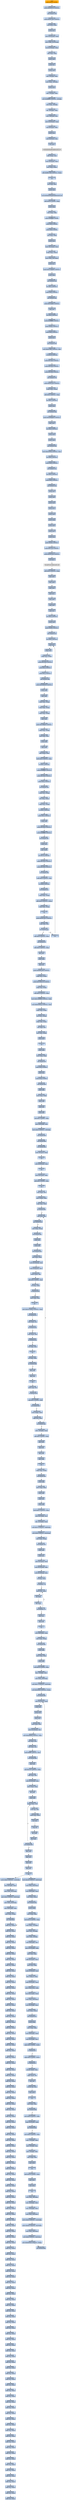 digraph G {
node[shape=rectangle,style=filled,fillcolor=lightsteelblue,color=lightsteelblue]
bgcolor="transparent"
a0x00401004pushl_0x28UINT8[label="start\npushl $0x28<UINT8>",color="lightgrey",fillcolor="orange"];
a0x00401006pushl_0x402070UINT32[label="0x00401006\npushl $0x402070<UINT32>"];
a0x0040100bcall_0x00401284[label="0x0040100b\ncall 0x00401284"];
a0x00401284pushl_0x4012d0UINT32[label="0x00401284\npushl $0x4012d0<UINT32>"];
a0x00401289movl_fs_0_eax[label="0x00401289\nmovl %fs:0, %eax"];
a0x0040128fpushl_eax[label="0x0040128f\npushl %eax"];
a0x00401290movl_0x10esp__eax[label="0x00401290\nmovl 0x10(%esp), %eax"];
a0x00401294movl_ebp_0x10esp_[label="0x00401294\nmovl %ebp, 0x10(%esp)"];
a0x00401298leal_0x10esp__ebp[label="0x00401298\nleal 0x10(%esp), %ebp"];
a0x0040129csubl_eax_esp[label="0x0040129c\nsubl %eax, %esp"];
a0x0040129epushl_ebx[label="0x0040129e\npushl %ebx"];
a0x0040129fpushl_esi[label="0x0040129f\npushl %esi"];
a0x004012a0pushl_edi[label="0x004012a0\npushl %edi"];
a0x004012a1movl__8ebp__eax[label="0x004012a1\nmovl -8(%ebp), %eax"];
a0x004012a4movl_esp__24ebp_[label="0x004012a4\nmovl %esp, -24(%ebp)"];
a0x004012a7pushl_eax[label="0x004012a7\npushl %eax"];
a0x004012a8movl__4ebp__eax[label="0x004012a8\nmovl -4(%ebp), %eax"];
a0x004012abmovl_0xffffffffUINT32__4ebp_[label="0x004012ab\nmovl $0xffffffff<UINT32>, -4(%ebp)"];
a0x004012b2movl_eax__8ebp_[label="0x004012b2\nmovl %eax, -8(%ebp)"];
a0x004012b5leal__16ebp__eax[label="0x004012b5\nleal -16(%ebp), %eax"];
a0x004012b8movl__56eax__esi[label="0x004012b8\nmovl -56(%eax), %esi"];
a0x004012bbmovl_0x20eax__eax[label="0x004012bb\nmovl 0x20(%eax), %eax"];
a0x004012beleal_0x4eax__eax[label="0x004012be\nleal 0x4(%eax), %eax"];
a0x004012c1pushl_eax[label="0x004012c1\npushl %eax"];
a0x004012c2movl_0x5esi__esi[label="0x004012c2\nmovl 0x5(%esi), %esi"];
a0x004012c5call_esi_[label="0x004012c5\ncall (%esi)"];
GetModuleHandleA_kernel32_dll[label="GetModuleHandleA@kernel32.dll",color="lightgrey",fillcolor="lightgrey"];
a0x004012c7addl_esp__eax[label="0x004012c7\naddl (%esp), %eax"];
a0x004012camovl_0x5eax__eax[label="0x004012ca\nmovl 0x5(%eax), %eax"];
a0x004012cdmovl_eax_eax_[label="0x004012cd\nmovl %eax, (%eax)"];
a0x004012cfaddl_0xfff413deUINT32_eax_[label="0x004012cf\naddl $0xfff413de<UINT32>, (%eax)"];
a0x004012d5ret[label="0x004012d5\nret"];
a0x00401010xorl_edi_edi[label="0x00401010\nxorl %edi, %edi"];
a0x00401012pushl_edi[label="0x00401012\npushl %edi"];
a0x00401013call_GetModuleHandleA_kernel32_dll[label="0x00401013\ncall GetModuleHandleA@kernel32.dll"];
a0x004013deaddl_0x50UINT8_esp[label="0x004013de\naddl $0x50<UINT8>, %esp"];
a0x004013e1pushl_ebp[label="0x004013e1\npushl %ebp"];
a0x004013e2movl_esp_ebp[label="0x004013e2\nmovl %esp, %ebp"];
a0x004013e4pushl_0xffffffffUINT8[label="0x004013e4\npushl $0xffffffff<UINT8>"];
a0x004013e6pushl_0x0UINT8[label="0x004013e6\npushl $0x0<UINT8>"];
a0x004013e8pushl_0x0UINT8[label="0x004013e8\npushl $0x0<UINT8>"];
a0x004013eaxorl_eax_eax[label="0x004013ea\nxorl %eax, %eax"];
a0x004013ecpushl_eax[label="0x004013ec\npushl %eax"];
a0x004013edmovl_fs_eax__eax[label="0x004013ed\nmovl %fs:(%eax), %eax"];
a0x004013f0xchgl_eax_esp_[label="0x004013f0\nxchgl %eax, (%esp)"];
a0x004013f3movl_esp_fs_eax_[label="0x004013f3\nmovl %esp, %fs:(%eax)"];
a0x004013f6pushl_ecx[label="0x004013f6\npushl %ecx"];
a0x004013f7pushl_0x51490f90UINT32[label="0x004013f7\npushl $0x51490f90<UINT32>"];
a0x004013fcpushl_ebp[label="0x004013fc\npushl %ebp"];
a0x004013fdcall_0x004012e4[label="0x004013fd\ncall 0x004012e4"];
a0x004012e4ret_0xcUINT16[label="0x004012e4\nret $0xc<UINT16>"];
a0x00401402pushl_0x0UINT32[label="0x00401402\npushl $0x0<UINT32>"];
a0x00401407call_0x004013d5[label="0x00401407\ncall 0x004013d5"];
a0x004013d5pushl_0x4c0d68UINT32[label="0x004013d5\npushl $0x4c0d68<UINT32>"];
a0x004013dapopl_esi[label="0x004013da\npopl %esi"];
a0x004013dbret_0x4UINT16[label="0x004013db\nret $0x4<UINT16>"];
a0x0040140cpushl_0xffffffffUINT32[label="0x0040140c\npushl $0xffffffff<UINT32>"];
a0x00401411pushl_0x80UINT32[label="0x00401411\npushl $0x80<UINT32>"];
a0x00401416pushl_0x0UINT32[label="0x00401416\npushl $0x0<UINT32>"];
a0x0040141bpushl_ecx[label="0x0040141b\npushl %ecx"];
a0x0040141ccall_0x004013bf[label="0x0040141c\ncall 0x004013bf"];
a0x004013bfmovl_0x4c1f88UINT32_edi[label="0x004013bf\nmovl $0x4c1f88<UINT32>, %edi"];
a0x004013c4ret_0x10UINT16[label="0x004013c4\nret $0x10<UINT16>"];
a0x00401421pushl_0x1000UINT32[label="0x00401421\npushl $0x1000<UINT32>"];
a0x00401426pushl_0x10a0UINT32[label="0x00401426\npushl $0x10a0<UINT32>"];
a0x0040142bpushl_0x10a0UINT32[label="0x0040142b\npushl $0x10a0<UINT32>"];
a0x00401430call_0x00401376[label="0x00401430\ncall 0x00401376"];
a0x00401376pushl_0x4015e4UINT32[label="0x00401376\npushl $0x4015e4<UINT32>"];
a0x0040137bxchgl_edx_esp_[label="0x0040137b\nxchgl %edx, (%esp)"];
a0x0040137eaddl_0x4UINT32_esp[label="0x0040137e\naddl $0x4<UINT32>, %esp"];
a0x00401384ret_0xcUINT16[label="0x00401384\nret $0xc<UINT16>"];
a0x00401435pushl_eax[label="0x00401435\npushl %eax"];
a0x00401436call_0x004013b6[label="0x00401436\ncall 0x004013b6"];
a0x004013b6pushl_0x4e6889b5UINT32[label="0x004013b6\npushl $0x4e6889b5<UINT32>"];
a0x004013bbpopl_eax[label="0x004013bb\npopl %eax"];
a0x004013bcret_0x4UINT16[label="0x004013bc\nret $0x4<UINT16>"];
a0x0040143bpushl_eax[label="0x0040143b\npushl %eax"];
a0x0040143cpushl_edx[label="0x0040143c\npushl %edx"];
a0x0040143dcall_0x0040136e[label="0x0040143d\ncall 0x0040136e"];
a0x0040136emovl_0x4c0004UINT32_ecx[label="0x0040136e\nmovl $0x4c0004<UINT32>, %ecx"];
a0x00401373ret_0x8UINT16[label="0x00401373\nret $0x8<UINT16>"];
a0x00401442pushl_0x0UINT32[label="0x00401442\npushl $0x0<UINT32>"];
a0x00401447call_0x00401341[label="0x00401447\ncall 0x00401341"];
a0x00401341ret_0x4UINT16[label="0x00401341\nret $0x4<UINT16>"];
a0x0040144cpushl_0x0UINT32[label="0x0040144c\npushl $0x0<UINT32>"];
a0x00401451call_0x00401344[label="0x00401451\ncall 0x00401344"];
a0x00401344pushl_esi[label="0x00401344\npushl %esi"];
a0x00401345pushl_edi[label="0x00401345\npushl %edi"];
a0x00401346pushl_edx[label="0x00401346\npushl %edx"];
a0x00401347pushl_ecx[label="0x00401347\npushl %ecx"];
a0x00401348pushl_eax[label="0x00401348\npushl %eax"];
a0x00401349pushl_ebp[label="0x00401349\npushl %ebp"];
a0x0040134apushl_ebx[label="0x0040134a\npushl %ebx"];
a0x0040134bpushl_ecx[label="0x0040134b\npushl %ecx"];
a0x0040134cpushl_esp[label="0x0040134c\npushl %esp"];
a0x0040134dpushl_0x40UINT32[label="0x0040134d\npushl $0x40<UINT32>"];
a0x00401352pushl_0x1220UINT32[label="0x00401352\npushl $0x1220<UINT32>"];
a0x00401357pushl_0x4015e4UINT32[label="0x00401357\npushl $0x4015e4<UINT32>"];
a0x0040135ccall_ecx_[label="0x0040135c\ncall (%ecx)"];
VirtualProtect_kernel32_dll[label="VirtualProtect@kernel32.dll",color="lightgrey",fillcolor="lightgrey"];
a0x0040135eaddl_0x4UINT32_esp[label="0x0040135e\naddl $0x4<UINT32>, %esp"];
a0x00401364popl_ebx[label="0x00401364\npopl %ebx"];
a0x00401365popl_ebp[label="0x00401365\npopl %ebp"];
a0x00401366popl_eax[label="0x00401366\npopl %eax"];
a0x00401367popl_ecx[label="0x00401367\npopl %ecx"];
a0x00401368popl_edx[label="0x00401368\npopl %edx"];
a0x00401369popl_edi[label="0x00401369\npopl %edi"];
a0x0040136apopl_esi[label="0x0040136a\npopl %esi"];
a0x0040136bret_0x4UINT16[label="0x0040136b\nret $0x4<UINT16>"];
a0x00401456pushl_edi[label="0x00401456\npushl %edi"];
a0x00401457pushl_0x80UINT32[label="0x00401457\npushl $0x80<UINT32>"];
a0x0040145ccall_0x004012e7[label="0x0040145c\ncall 0x004012e7"];
a0x004012e7ret_0x8UINT16[label="0x004012e7\nret $0x8<UINT16>"];
a0x00401461popl_ecx[label="0x00401461\npopl %ecx"];
a0x00401462pushl_esi_[label="0x00401462\npushl (%esi)"];
a0x00401464xchgl_ecx_esp_[label="0x00401464\nxchgl %ecx, (%esp)"];
a0x00401467pushl_0x10a0UINT32[label="0x00401467\npushl $0x10a0<UINT32>"];
a0x0040146cpushl_0x2UINT32[label="0x0040146c\npushl $0x2<UINT32>"];
a0x00401471pushl_0x2UINT32[label="0x00401471\npushl $0x2<UINT32>"];
a0x00401476call_0x0040138d[label="0x00401476\ncall 0x0040138d"];
a0x0040138dpushl_0x3c6ef35fUINT32[label="0x0040138d\npushl $0x3c6ef35f<UINT32>"];
a0x00401392pushl_edx[label="0x00401392\npushl %edx"];
a0x00401393popl_ebx[label="0x00401393\npopl %ebx"];
a0x00401394xchgl_eax_esp_[label="0x00401394\nxchgl %eax, (%esp)"];
a0x00401397xchgl_edx_esp_[label="0x00401397\nxchgl %edx, (%esp)"];
a0x0040139axchgl_eax_esp_[label="0x0040139a\nxchgl %eax, (%esp)"];
a0x0040139dpopl_eax[label="0x0040139d\npopl %eax"];
a0x0040139epushl_0x19660dUINT32[label="0x0040139e\npushl $0x19660d<UINT32>"];
a0x004013a3xchgl_eax_esp_[label="0x004013a3\nxchgl %eax, (%esp)"];
a0x004013a6mull_edx_eax[label="0x004013a6\nmull %edx, %eax"];
a0x004013a8pushl_ebx[label="0x004013a8\npushl %ebx"];
a0x004013a9popl_edx[label="0x004013a9\npopl %edx"];
a0x004013aaaddl_esp__eax[label="0x004013aa\naddl (%esp), %eax"];
a0x004013adaddl_0x4UINT32_esp[label="0x004013ad\naddl $0x4<UINT32>, %esp"];
a0x004013b3ret_0xcUINT16[label="0x004013b3\nret $0xc<UINT16>"];
a0x0040147bpushl_0xffffffffUINT32[label="0x0040147b\npushl $0xffffffff<UINT32>"];
a0x00401480pushl_0x10a0UINT32[label="0x00401480\npushl $0x10a0<UINT32>"];
a0x00401485pushl_0x0UINT32[label="0x00401485\npushl $0x0<UINT32>"];
a0x0040148acall_0x004012ea[label="0x0040148a\ncall 0x004012ea"];
a0x004012eaxchgl_ecx_esp_[label="0x004012ea\nxchgl %ecx, (%esp)"];
a0x004012edxorl_eax_esp_[label="0x004012ed\nxorl %eax, (%esp)"];
a0x004012f0xchgl_ecx_esp_[label="0x004012f0\nxchgl %ecx, (%esp)"];
a0x004012f3ret_0xcUINT16[label="0x004012f3\nret $0xc<UINT16>"];
a0x0040148fpushl_0x2UINT32[label="0x0040148f\npushl $0x2<UINT32>"];
a0x00401494pushl_edi[label="0x00401494\npushl %edi"];
a0x00401495pushl_0x10a0UINT32[label="0x00401495\npushl $0x10a0<UINT32>"];
a0x0040149apushl_0xffffffffUINT32[label="0x0040149a\npushl $0xffffffff<UINT32>"];
a0x0040149fcall_0x00401387[label="0x0040149f\ncall 0x00401387"];
a0x00401387pushl_ecx[label="0x00401387\npushl %ecx"];
a0x00401388popl_edx_[label="0x00401388\npopl (%edx)"];
a0x0040138aret_0x10UINT16[label="0x0040138a\nret $0x10<UINT16>"];
a0x004014a4pushl_0x1000UINT32[label="0x004014a4\npushl $0x1000<UINT32>"];
a0x004014a9pushl_0x1000UINT32[label="0x004014a9\npushl $0x1000<UINT32>"];
a0x004014aecall_0x004012f6[label="0x004014ae\ncall 0x004012f6"];
a0x004012f6addl_0x4UINT32_esi[label="0x004012f6\naddl $0x4<UINT32>, %esi"];
a0x004012fcret_0x8UINT16[label="0x004012fc\nret $0x8<UINT16>"];
a0x004014b3call_0x004013c7[label="0x004014b3\ncall 0x004013c7"];
a0x004013c7xchgl_edx_esp_[label="0x004013c7\nxchgl %edx, (%esp)"];
a0x004013caaddl_0x4UINT32_esp_[label="0x004013ca\naddl $0x4<UINT32>, (%esp)"];
a0x004013d1xchgl_edx_esp_[label="0x004013d1\nxchgl %edx, (%esp)"];
a0x004013d4ret[label="0x004013d4\nret"];
a0x004014b8pushl_0x401461UINT32[label="0x004014b8\npushl $0x401461<UINT32>"];
a0x004014bdcmpl_edi_esi[label="0x004014bd\ncmpl %edi, %esi"];
a0x004014bfjae_0x004014c2[label="0x004014bf\njae 0x004014c2"];
a0x004014c1ret[label="0x004014c1\nret"];
a0x004014c2addl_0x4UINT32_esp[label="0x004014c2\naddl $0x4<UINT32>, %esp"];
a0x004014c8call_0x004012ff[label="0x004014c8\ncall 0x004012ff"];
a0x004012ffaddl_0x4UINT32_esp[label="0x004012ff\naddl $0x4<UINT32>, %esp"];
a0x00401305popl_fs_0[label="0x00401305\npopl %fs:0"];
a0x0040130cpushl_ebp[label="0x0040130c\npushl %ebp"];
a0x0040130dpopl_ecx[label="0x0040130d\npopl %ecx"];
a0x0040130epushl_0xfe681dafUINT32[label="0x0040130e\npushl $0xfe681daf<UINT32>"];
a0x00401313xchgl_ecx_esp_[label="0x00401313\nxchgl %ecx, (%esp)"];
a0x00401316pushl_0x51091a74UINT32[label="0x00401316\npushl $0x51091a74<UINT32>"];
a0x0040131bxchgl_esi_esp_[label="0x0040131b\nxchgl %esi, (%esp)"];
a0x0040131eaddl_0x4UINT32_esp[label="0x0040131e\naddl $0x4<UINT32>, %esp"];
a0x00401324movl_0x51490f90UINT32_edx[label="0x00401324\nmovl $0x51490f90<UINT32>, %edx"];
a0x00401329movl_0xfe280ea2UINT32_edi[label="0x00401329\nmovl $0xfe280ea2<UINT32>, %edi"];
a0x0040132exchgl_edi_esp_[label="0x0040132e\nxchgl %edi, (%esp)"];
a0x00401331xorl_ecx_esp_[label="0x00401331\nxorl %ecx, (%esp)"];
a0x00401334xchgl_edi_esp_[label="0x00401334\nxchgl %edi, (%esp)"];
a0x00401337xorl_edx_esi[label="0x00401337\nxorl %edx, %esi"];
a0x00401339movl_esi_edi_[label="0x00401339\nmovl %esi, (%edi)"];
a0x0040133bpushl_edi_[label="0x0040133b\npushl (%edi)"];
a0x0040133dret[label="0x0040133d\nret"];
a0x004015e4pushl_ebp[label="0x004015e4\npushl %ebp"];
a0x004015e5movl_esp_ebp[label="0x004015e5\nmovl %esp, %ebp"];
a0x004015e7call_0x004015f8[label="0x004015e7\ncall 0x004015f8"];
a0x004015f8pushl_0x0UINT8[label="0x004015f8\npushl $0x0<UINT8>"];
a0x004015fapushl_esp[label="0x004015fa\npushl %esp"];
a0x004015fbpushl_0x0UINT8[label="0x004015fb\npushl $0x0<UINT8>"];
a0x004015fdcall_0x00401ab0[label="0x004015fd\ncall 0x00401ab0"];
a0x00401ab0pushl_ebp[label="0x00401ab0\npushl %ebp"];
a0x00401ab1movl_esp_ebp[label="0x00401ab1\nmovl %esp, %ebp"];
a0x00401ab3pushl_edi[label="0x00401ab3\npushl %edi"];
a0x00401ab4pushl_esi[label="0x00401ab4\npushl %esi"];
a0x00401ab5pushl_ebx[label="0x00401ab5\npushl %ebx"];
a0x00401ab6subl_0xcUINT8_esp[label="0x00401ab6\nsubl $0xc<UINT8>, %esp"];
a0x00401ab9movl_0x8ebp__edi[label="0x00401ab9\nmovl 0x8(%ebp), %edi"];
a0x00401abcmovl_0x0UINT32__16ebp_[label="0x00401abc\nmovl $0x0<UINT32>, -16(%ebp)"];
a0x00401ac3call_0x004016de[label="0x00401ac3\ncall 0x004016de"];
a0x004016decall_0x004016bb[label="0x004016de\ncall 0x004016bb"];
a0x004016bbcall_0x004016b4[label="0x004016bb\ncall 0x004016b4"];
a0x004016b4movl_fs_0x18_eax[label="0x004016b4\nmovl %fs:0x18, %eax"];
a0x004016baret[label="0x004016ba\nret"];
a0x004016c0movl_0x30eax__eax[label="0x004016c0\nmovl 0x30(%eax), %eax"];
a0x004016c3ret[label="0x004016c3\nret"];
a0x004016e3movl_0xceax__eax[label="0x004016e3\nmovl 0xc(%eax), %eax"];
a0x004016e6addl_0xcUINT8_eax[label="0x004016e6\naddl $0xc<UINT8>, %eax"];
a0x004016e9ret[label="0x004016e9\nret"];
a0x00401ac8movl_eax_esi[label="0x00401ac8\nmovl %eax, %esi"];
a0x00401acamovl_eax__ebx[label="0x00401aca\nmovl (%eax), %ebx"];
a0x00401acccmpl_eax_ebx[label="0x00401acc\ncmpl %eax, %ebx"];
a0x00401aceje_0x00401b09[label="0x00401ace\nje 0x00401b09"];
a0x00401ad0testl_edi_edi[label="0x00401ad0\ntestl %edi, %edi"];
a0x00401ad2jne_0x00401ae9[label="0x00401ad2\njne 0x00401ae9"];
a0x00401ad4movl_ebx_esp_[label="0x00401ad4\nmovl %ebx, (%esp)"];
a0x00401ad7call_0x0040164c[label="0x00401ad7\ncall 0x0040164c"];
a0x0040164cpushl_esi[label="0x0040164c\npushl %esi"];
a0x0040164dpushl_edi[label="0x0040164d\npushl %edi"];
a0x0040164ecall_0x0040162d[label="0x0040164e\ncall 0x0040162d"];
a0x0040162dxorl_eax_eax[label="0x0040162d\nxorl %eax, %eax"];
a0x0040162fmovl_0x10esp__esi[label="0x0040162f\nmovl 0x10(%esp), %esi"];
a0x00401633movl_0x28esi__esi[label="0x00401633\nmovl 0x28(%esi), %esi"];
a0x00401636movw_esi__ax[label="0x00401636\nmovw (%esi), %ax"];
a0x00401639addl_0x2UINT8_esi[label="0x00401639\naddl $0x2<UINT8>, %esi"];
a0x0040163corl_eax_eax[label="0x0040163c\norl %eax, %eax"];
a0x0040163eje_0x00401649[label="0x0040163e\nje 0x00401649"];
a0x00401649movl_edi_esi[label="0x00401649\nmovl %edi, %esi"];
a0x0040164bret[label="0x0040164b\nret"];
a0x00401653movl_0x54744e6eUINT32_eax[label="0x00401653\nmovl $0x54744e6e<UINT32>, %eax"];
a0x00401658call_0x00401612[label="0x00401658\ncall 0x00401612"];
a0x00401612xorb_esi__al[label="0x00401612\nxorb (%esi), %al"];
a0x00401614je_0x0040161d[label="0x00401614\nje 0x0040161d"];
a0x00401616xorb_esi__ah[label="0x00401616\nxorb (%esi), %ah"];
a0x00401618je_0x0040161d[label="0x00401618\nje 0x0040161d"];
a0x0040161axorl_eax_eax[label="0x0040161a\nxorl %eax, %eax"];
a0x0040161cret[label="0x0040161c\nret"];
a0x0040165dorl_eax_eax[label="0x0040165d\norl %eax, %eax"];
a0x0040165fje_0x0040166f[label="0x0040165f\nje 0x0040166f"];
a0x0040166fpopl_edi[label="0x0040166f\npopl %edi"];
a0x00401670popl_esi[label="0x00401670\npopl %esi"];
a0x00401671ret[label="0x00401671\nret"];
a0x00401adctestw_ax_ax[label="0x00401adc\ntestw %ax, %ax"];
a0x00401adfje_0x00401ae9[label="0x00401adf\nje 0x00401ae9"];
a0x00401ae9cmpl_0x1UINT8_edi[label="0x00401ae9\ncmpl $0x1<UINT8>, %edi"];
a0x00401aecjne_0x00401b03[label="0x00401aec\njne 0x00401b03"];
a0x00401b03movl_ebx__ebx[label="0x00401b03\nmovl (%ebx), %ebx"];
a0x00401b05cmpl_esi_ebx[label="0x00401b05\ncmpl %esi, %ebx"];
a0x00401b07jne_0x00401ad0[label="0x00401b07\njne 0x00401ad0"];
a0x00401b09movl__16ebp__eax[label="0x00401b09\nmovl -16(%ebp), %eax"];
a0x00401b0caddl_0xcUINT8_esp[label="0x00401b0c\naddl $0xc<UINT8>, %esp"];
a0x00401b0fpopl_ebx[label="0x00401b0f\npopl %ebx"];
a0x00401b10popl_esi[label="0x00401b10\npopl %esi"];
a0x00401b11popl_edi[label="0x00401b11\npopl %edi"];
a0x00401b12popl_ebp[label="0x00401b12\npopl %ebp"];
a0x00401b13ret[label="0x00401b13\nret"];
a0x00401602xchgl_eax_esp_[label="0x00401602\nxchgl %eax, (%esp)"];
a0x00401605call_0x00401cba[label="0x00401605\ncall 0x00401cba"];
a0x00401cbapushl_ebp[label="0x00401cba\npushl %ebp"];
a0x00401cbbmovl_esp_ebp[label="0x00401cbb\nmovl %esp, %ebp"];
a0x00401cbdpushl_edi[label="0x00401cbd\npushl %edi"];
a0x00401cbepushl_esi[label="0x00401cbe\npushl %esi"];
a0x00401cbfpushl_ebx[label="0x00401cbf\npushl %ebx"];
a0x00401cc0subl_0xecUINT32_esp[label="0x00401cc0\nsubl $0xec<UINT32>, %esp"];
a0x00401cc6movl_0xcebp__esi[label="0x00401cc6\nmovl 0xc(%ebp), %esi"];
a0x00401cc9leal__152ebp__eax[label="0x00401cc9\nleal -152(%ebp), %eax"];
a0x00401ccfmovl_0x7cUINT32_0x8esp_[label="0x00401ccf\nmovl $0x7c<UINT32>, 0x8(%esp)"];
a0x00401cd7movl_0x0UINT32_0x4esp_[label="0x00401cd7\nmovl $0x0<UINT32>, 0x4(%esp)"];
a0x00401cdfmovl_eax_esp_[label="0x00401cdf\nmovl %eax, (%esp)"];
a0x00401ce2call_0x00401762[label="0x00401ce2\ncall 0x00401762"];
a0x00401762pushl_edi[label="0x00401762\npushl %edi"];
a0x00401763pushl_ecx[label="0x00401763\npushl %ecx"];
a0x00401764movl_0xcesp__edi[label="0x00401764\nmovl 0xc(%esp), %edi"];
a0x00401768movl_0x10esp__eax[label="0x00401768\nmovl 0x10(%esp), %eax"];
a0x0040176cmovl_0x14esp__ecx[label="0x0040176c\nmovl 0x14(%esp), %ecx"];
a0x00401770orl_ecx_ecx[label="0x00401770\norl %ecx, %ecx"];
a0x00401772je_0x0040177a[label="0x00401772\nje 0x0040177a"];
a0x00401774movb_al_edi_[label="0x00401774\nmovb %al, (%edi)"];
a0x00401776incl_edi[label="0x00401776\nincl %edi"];
a0x00401777decl_ecx[label="0x00401777\ndecl %ecx"];
a0x00401778jne_0x00401774[label="0x00401778\njne 0x00401774"];
a0x0040177apopl_ecx[label="0x0040177a\npopl %ecx"];
a0x0040177bpopl_edi[label="0x0040177b\npopl %edi"];
a0x0040177cret[label="0x0040177c\nret"];
a0x00401ce7movl_0x8ebp__eax[label="0x00401ce7\nmovl 0x8(%ebp), %eax"];
a0x00401ceamovl_eax_esp_[label="0x00401cea\nmovl %eax, (%esp)"];
a0x00401cedcall_0x00401bec[label="0x00401ced\ncall 0x00401bec"];
a0x00401becpushl_ebp[label="0x00401bec\npushl %ebp"];
a0x00401bedmovl_esp_ebp[label="0x00401bed\nmovl %esp, %ebp"];
a0x00401befpushl_ebx[label="0x00401bef\npushl %ebx"];
a0x00401bf0subl_0x54UINT8_esp[label="0x00401bf0\nsubl $0x54<UINT8>, %esp"];
a0x00401bf3leal__72ebp__ebx[label="0x00401bf3\nleal -72(%ebp), %ebx"];
a0x00401bf6movl_ebx_0x8esp_[label="0x00401bf6\nmovl %ebx, 0x8(%esp)"];
a0x00401bfamovl_0x17UINT32_0x4esp_[label="0x00401bfa\nmovl $0x17<UINT32>, 0x4(%esp)"];
a0x00401c02movl_0x2000eUINT32_esp_[label="0x00401c02\nmovl $0x2000e<UINT32>, (%esp)"];
a0x00401c09call_0x00401964[label="0x00401c09\ncall 0x00401964"];
a0x00401964movl_0xcesp__eax[label="0x00401964\nmovl 0xc(%esp), %eax"];
a0x00401968pushl_esi[label="0x00401968\npushl %esi"];
a0x00401969pushl_edi[label="0x00401969\npushl %edi"];
a0x0040196apushl_ecx[label="0x0040196a\npushl %ecx"];
a0x0040196bmovl_eax_edi[label="0x0040196b\nmovl %eax, %edi"];
a0x0040196dmovl_0x10esp__esi[label="0x0040196d\nmovl 0x10(%esp), %esi"];
a0x00401971movl_0xa46de6UINT32_eax[label="0x00401971\nmovl $0xa46de6<UINT32>, %eax"];
a0x00401976xorl_eax_esi[label="0x00401976\nxorl %eax, %esi"];
a0x00401978subl_eax_esi[label="0x00401978\nsubl %eax, %esi"];
a0x0040197aandl_0xffffUINT32_esi[label="0x0040197a\nandl $0xffff<UINT32>, %esi"];
a0x00401980call_0x00401985[label="0x00401980\ncall 0x00401985"];
a0x00401985popl_eax[label="0x00401985\npopl %eax"];
a0x00401986subl_0x135UINT32_eax[label="0x00401986\nsubl $0x135<UINT32>, %eax"];
a0x0040198baddl_eax_esi[label="0x0040198b\naddl %eax, %esi"];
a0x0040198dmovl_0x14esp__ecx[label="0x0040198d\nmovl 0x14(%esp), %ecx"];
a0x00401991movl_esi__eax[label="0x00401991\nmovl (%esi), %eax"];
a0x00401993incl_esi[label="0x00401993\nincl %esi"];
a0x00401994pushl_edi[label="0x00401994\npushl %edi"];
a0x00401995movb_esi__ah[label="0x00401995\nmovb (%esi), %ah"];
a0x00401997xorb_al_ah[label="0x00401997\nxorb %al, %ah"];
a0x00401999movb_ah_edi_[label="0x00401999\nmovb %ah, (%edi)"];
a0x0040199bincl_esi[label="0x0040199b\nincl %esi"];
a0x0040199crorb_al[label="0x0040199c\nrorb %al"];
a0x0040199eincl_edi[label="0x0040199e\nincl %edi"];
a0x0040199fdecl_ecx[label="0x0040199f\ndecl %ecx"];
a0x004019a0jne_0x00401995[label="0x004019a0\njne 0x00401995"];
a0x004019a2popl_eax[label="0x004019a2\npopl %eax"];
a0x004019a3popl_ecx[label="0x004019a3\npopl %ecx"];
a0x004019a4popl_edi[label="0x004019a4\npopl %edi"];
a0x004019a5popl_esi[label="0x004019a5\npopl %esi"];
a0x004019a6ret[label="0x004019a6\nret"];
a0x00401c0emovl_0x39UINT32_0x8esp_[label="0x00401c0e\nmovl $0x39<UINT32>, 0x8(%esp)"];
a0x00401c16movl_ebx_0x4esp_[label="0x00401c16\nmovl %ebx, 0x4(%esp)"];
a0x00401c1amovl_0x8ebp__eax[label="0x00401c1a\nmovl 0x8(%ebp), %eax"];
a0x00401c1dmovl_eax_esp_[label="0x00401c1d\nmovl %eax, (%esp)"];
a0x00401c20call_0x00401b4e[label="0x00401c20\ncall 0x00401b4e"];
a0x00401b4epushl_ebp[label="0x00401b4e\npushl %ebp"];
a0x00401b4fmovl_esp_ebp[label="0x00401b4f\nmovl %esp, %ebp"];
a0x00401b51subl_0x14UINT8_esp[label="0x00401b51\nsubl $0x14<UINT8>, %esp"];
a0x00401b54movl_ebx__12ebp_[label="0x00401b54\nmovl %ebx, -12(%ebp)"];
a0x00401b57movl_esi__8ebp_[label="0x00401b57\nmovl %esi, -8(%ebp)"];
a0x00401b5amovl_edi__4ebp_[label="0x00401b5a\nmovl %edi, -4(%ebp)"];
a0x00401b5dmovl_0x8ebp__esi[label="0x00401b5d\nmovl 0x8(%ebp), %esi"];
a0x00401b60movl_0x10ebp__ebx[label="0x00401b60\nmovl 0x10(%ebp), %ebx"];
a0x00401b63movl_esi_eax[label="0x00401b63\nmovl %esi, %eax"];
a0x00401b65addl_0x3cesi__eax[label="0x00401b65\naddl 0x3c(%esi), %eax"];
a0x00401b68movl_esi_edi[label="0x00401b68\nmovl %esi, %edi"];
a0x00401b6aaddl_0x78eax__edi[label="0x00401b6a\naddl 0x78(%eax), %edi"];
a0x00401b6dleal_ebx4__eax[label="0x00401b6d\nleal (,%ebx,4), %eax"];
a0x00401b74addl_0x20edi__eax[label="0x00401b74\naddl 0x20(%edi), %eax"];
a0x00401b77movl_eaxesi__edx[label="0x00401b77\nmovl (%eax,%esi), %edx"];
a0x00401b7aleal_esiedx__eax[label="0x00401b7a\nleal (%esi,%edx), %eax"];
a0x00401b7dmovl_eax_0x4esp_[label="0x00401b7d\nmovl %eax, 0x4(%esp)"];
a0x00401b81movl_0xcebp__eax[label="0x00401b81\nmovl 0xc(%ebp), %eax"];
a0x00401b84movl_eax_esp_[label="0x00401b84\nmovl %eax, (%esp)"];
a0x00401b87call_0x00401b14[label="0x00401b87\ncall 0x00401b14"];
a0x00401b14pushl_ebp[label="0x00401b14\npushl %ebp"];
a0x00401b15movl_esp_ebp[label="0x00401b15\nmovl %esp, %ebp"];
a0x00401b17movl_0x8ebp__edx[label="0x00401b17\nmovl 0x8(%ebp), %edx"];
a0x00401b1amovl_0xcebp__ecx[label="0x00401b1a\nmovl 0xc(%ebp), %ecx"];
a0x00401b1dcmpb_0x0UINT8_edx_[label="0x00401b1d\ncmpb $0x0<UINT8>, (%edx)"];
a0x00401b20je_0x00401b41[label="0x00401b20\nje 0x00401b41"];
a0x00401b22cmpb_0x0UINT8_ecx_[label="0x00401b22\ncmpb $0x0<UINT8>, (%ecx)"];
a0x00401b25je_0x00401b41[label="0x00401b25\nje 0x00401b41"];
a0x00401b41movzbl_edx__eax[label="0x00401b41\nmovzbl (%edx), %eax"];
a0x00401b44cmpb_ecx__al[label="0x00401b44\ncmpb (%ecx), %al"];
a0x00401b46sete_al[label="0x00401b46\nsete %al"];
a0x00401b49movzbl_al_eax[label="0x00401b49\nmovzbl %al, %eax"];
a0x00401b4cpopl_ebp[label="0x00401b4c\npopl %ebp"];
a0x00401b4dret[label="0x00401b4d\nret"];
a0x00401b8ctestl_eax_eax[label="0x00401b8c\ntestl %eax, %eax"];
a0x00401b8ejne_0x00401bbd[label="0x00401b8e\njne 0x00401bbd"];
a0x00401b90movl_0x0UINT32_ebx[label="0x00401b90\nmovl $0x0<UINT32>, %ebx"];
a0x00401b95cmpl_0x18edi__ebx[label="0x00401b95\ncmpl 0x18(%edi), %ebx"];
a0x00401b98jae_0x00401bda[label="0x00401b98\njae 0x00401bda"];
a0x00401bdamovl_0x0UINT32_eax[label="0x00401bda\nmovl $0x0<UINT32>, %eax"];
a0x00401bdfmovl__12ebp__ebx[label="0x00401bdf\nmovl -12(%ebp), %ebx"];
a0x00401be2movl__8ebp__esi[label="0x00401be2\nmovl -8(%ebp), %esi"];
a0x00401be5movl__4ebp__edi[label="0x00401be5\nmovl -4(%ebp), %edi"];
a0x00401be8movl_ebp_esp[label="0x00401be8\nmovl %ebp, %esp"];
a0x00401beapopl_ebp[label="0x00401bea\npopl %ebp"];
a0x00401bebret[label="0x00401beb\nret"];
a0x00401c25addl_0x54UINT8_esp[label="0x00401c25\naddl $0x54<UINT8>, %esp"];
a0x00401c28popl_ebx[label="0x00401c28\npopl %ebx"];
a0x00401c29popl_ebp[label="0x00401c29\npopl %ebp"];
a0x00401c2aret[label="0x00401c2a\nret"];
a0x00401cf2movl_eax__68ebp_[label="0x00401cf2\nmovl %eax, -68(%ebp)"];
a0x00401cf5leal__224ebp__ebx[label="0x00401cf5\nleal -224(%ebp), %ebx"];
a0x00401cfbleal__216ebp__eax[label="0x00401cfb\nleal -216(%ebp), %eax"];
a0x00401d01movl_eax_0x4ebx_[label="0x00401d01\nmovl %eax, 0x4(%ebx)"];
a0x00401d04movw_0x0UINT16__224ebp_[label="0x00401d04\nmovw $0x0<UINT16>, -224(%ebp)"];
a0x00401d0dmovw_0x40UINT16_0x2ebx_[label="0x00401d0d\nmovw $0x40<UINT16>, 0x2(%ebx)"];
a0x00401d13movl_eax_0x8esp_[label="0x00401d13\nmovl %eax, 0x8(%esp)"];
a0x00401d17movl_0xbUINT32_0x4esp_[label="0x00401d17\nmovl $0xb<UINT32>, 0x4(%esp)"];
a0x00401d1fmovl_0x6403e4UINT32_esp_[label="0x00401d1f\nmovl $0x6403e4<UINT32>, (%esp)"];
a0x00401d26call_0x00401964[label="0x00401d26\ncall 0x00401964"];
a0x00401d2bmovw_0xbUINT16__224ebp_[label="0x00401d2b\nmovw $0xb<UINT16>, -224(%ebp)"];
a0x00401d34leal__64ebp__eax[label="0x00401d34\nleal -64(%ebp), %eax"];
a0x00401d37movl_eax_0xcesp_[label="0x00401d37\nmovl %eax, 0xc(%esp)"];
a0x00401d3bmovl_0x0UINT32_0x8esp_[label="0x00401d3b\nmovl $0x0<UINT32>, 0x8(%esp)"];
a0x00401d43movl_ebx_0x4esp_[label="0x00401d43\nmovl %ebx, 0x4(%esp)"];
a0x00401d47movl_0x8ebp__eax[label="0x00401d47\nmovl 0x8(%ebp), %eax"];
a0x00401d4amovl_eax_esp_[label="0x00401d4a\nmovl %eax, (%esp)"];
a0x00401d4dcall__68ebp_[label="0x00401d4d\ncall -68(%ebp)"];
a0x00000000addb_al_eax_[label="0x00000000\naddb %al, (%eax)"];
a0x00000002addb_al_eax_[label="0x00000002\naddb %al, (%eax)"];
a0x00000004addb_al_eax_[label="0x00000004\naddb %al, (%eax)"];
a0x00000006addb_al_eax_[label="0x00000006\naddb %al, (%eax)"];
a0x00000008addb_al_eax_[label="0x00000008\naddb %al, (%eax)"];
a0x0000000aaddb_al_eax_[label="0x0000000a\naddb %al, (%eax)"];
a0x0000000caddb_al_eax_[label="0x0000000c\naddb %al, (%eax)"];
a0x0000000eaddb_al_eax_[label="0x0000000e\naddb %al, (%eax)"];
a0x00000010addb_al_eax_[label="0x00000010\naddb %al, (%eax)"];
a0x00000012addb_al_eax_[label="0x00000012\naddb %al, (%eax)"];
a0x00000014addb_al_eax_[label="0x00000014\naddb %al, (%eax)"];
a0x00000016addb_al_eax_[label="0x00000016\naddb %al, (%eax)"];
a0x00000018addb_al_eax_[label="0x00000018\naddb %al, (%eax)"];
a0x0000001aaddb_al_eax_[label="0x0000001a\naddb %al, (%eax)"];
a0x0000001caddb_al_eax_[label="0x0000001c\naddb %al, (%eax)"];
a0x0000001eaddb_al_eax_[label="0x0000001e\naddb %al, (%eax)"];
a0x00000020addb_al_eax_[label="0x00000020\naddb %al, (%eax)"];
a0x00000022addb_al_eax_[label="0x00000022\naddb %al, (%eax)"];
a0x00000024addb_al_eax_[label="0x00000024\naddb %al, (%eax)"];
a0x00000026addb_al_eax_[label="0x00000026\naddb %al, (%eax)"];
a0x00000028addb_al_eax_[label="0x00000028\naddb %al, (%eax)"];
a0x0000002aaddb_al_eax_[label="0x0000002a\naddb %al, (%eax)"];
a0x0000002caddb_al_eax_[label="0x0000002c\naddb %al, (%eax)"];
a0x0000002eaddb_al_eax_[label="0x0000002e\naddb %al, (%eax)"];
a0x00000030addb_al_eax_[label="0x00000030\naddb %al, (%eax)"];
a0x00000032addb_al_eax_[label="0x00000032\naddb %al, (%eax)"];
a0x00000034addb_al_eax_[label="0x00000034\naddb %al, (%eax)"];
a0x00000036addb_al_eax_[label="0x00000036\naddb %al, (%eax)"];
a0x00000038addb_al_eax_[label="0x00000038\naddb %al, (%eax)"];
a0x0000003aaddb_al_eax_[label="0x0000003a\naddb %al, (%eax)"];
a0x0000003caddb_al_eax_[label="0x0000003c\naddb %al, (%eax)"];
a0x0000003eaddb_al_eax_[label="0x0000003e\naddb %al, (%eax)"];
a0x00000040addb_al_eax_[label="0x00000040\naddb %al, (%eax)"];
a0x00000042addb_al_eax_[label="0x00000042\naddb %al, (%eax)"];
a0x00000044addb_al_eax_[label="0x00000044\naddb %al, (%eax)"];
a0x00000046addb_al_eax_[label="0x00000046\naddb %al, (%eax)"];
a0x00000048addb_al_eax_[label="0x00000048\naddb %al, (%eax)"];
a0x0000004aaddb_al_eax_[label="0x0000004a\naddb %al, (%eax)"];
a0x0000004caddb_al_eax_[label="0x0000004c\naddb %al, (%eax)"];
a0x0000004eaddb_al_eax_[label="0x0000004e\naddb %al, (%eax)"];
a0x00000050addb_al_eax_[label="0x00000050\naddb %al, (%eax)"];
a0x00000052addb_al_eax_[label="0x00000052\naddb %al, (%eax)"];
a0x00000054addb_al_eax_[label="0x00000054\naddb %al, (%eax)"];
a0x00000056addb_al_eax_[label="0x00000056\naddb %al, (%eax)"];
a0x00000058addb_al_eax_[label="0x00000058\naddb %al, (%eax)"];
a0x0000005aaddb_al_eax_[label="0x0000005a\naddb %al, (%eax)"];
a0x0000005caddb_al_eax_[label="0x0000005c\naddb %al, (%eax)"];
a0x0000005eaddb_al_eax_[label="0x0000005e\naddb %al, (%eax)"];
a0x00000060addb_al_eax_[label="0x00000060\naddb %al, (%eax)"];
a0x00000062addb_al_eax_[label="0x00000062\naddb %al, (%eax)"];
a0x00000064addb_al_eax_[label="0x00000064\naddb %al, (%eax)"];
a0x00000066addb_al_eax_[label="0x00000066\naddb %al, (%eax)"];
a0x00000068addb_al_eax_[label="0x00000068\naddb %al, (%eax)"];
a0x0000006aaddb_al_eax_[label="0x0000006a\naddb %al, (%eax)"];
a0x0000006caddb_al_eax_[label="0x0000006c\naddb %al, (%eax)"];
a0x0000006eaddb_al_eax_[label="0x0000006e\naddb %al, (%eax)"];
a0x00000070addb_al_eax_[label="0x00000070\naddb %al, (%eax)"];
a0x00000072addb_al_eax_[label="0x00000072\naddb %al, (%eax)"];
a0x00000074addb_al_eax_[label="0x00000074\naddb %al, (%eax)"];
a0x00000076addb_al_eax_[label="0x00000076\naddb %al, (%eax)"];
a0x00000078addb_al_eax_[label="0x00000078\naddb %al, (%eax)"];
a0x0000007aaddb_al_eax_[label="0x0000007a\naddb %al, (%eax)"];
a0x0000007caddb_al_eax_[label="0x0000007c\naddb %al, (%eax)"];
a0x0000007eaddb_al_eax_[label="0x0000007e\naddb %al, (%eax)"];
a0x00000080addb_al_eax_[label="0x00000080\naddb %al, (%eax)"];
a0x00000082addb_al_eax_[label="0x00000082\naddb %al, (%eax)"];
a0x00000084addb_al_eax_[label="0x00000084\naddb %al, (%eax)"];
a0x00000086addb_al_eax_[label="0x00000086\naddb %al, (%eax)"];
a0x00000088addb_al_eax_[label="0x00000088\naddb %al, (%eax)"];
a0x0000008aaddb_al_eax_[label="0x0000008a\naddb %al, (%eax)"];
a0x0000008caddb_al_eax_[label="0x0000008c\naddb %al, (%eax)"];
a0x0000008eaddb_al_eax_[label="0x0000008e\naddb %al, (%eax)"];
a0x00000090addb_al_eax_[label="0x00000090\naddb %al, (%eax)"];
a0x00000092addb_al_eax_[label="0x00000092\naddb %al, (%eax)"];
a0x00000094addb_al_eax_[label="0x00000094\naddb %al, (%eax)"];
a0x00000096addb_al_eax_[label="0x00000096\naddb %al, (%eax)"];
a0x00000098addb_al_eax_[label="0x00000098\naddb %al, (%eax)"];
a0x0000009aaddb_al_eax_[label="0x0000009a\naddb %al, (%eax)"];
a0x0000009caddb_al_eax_[label="0x0000009c\naddb %al, (%eax)"];
a0x0000009eaddb_al_eax_[label="0x0000009e\naddb %al, (%eax)"];
a0x000000a0addb_al_eax_[label="0x000000a0\naddb %al, (%eax)"];
a0x000000a2addb_al_eax_[label="0x000000a2\naddb %al, (%eax)"];
a0x000000a4addb_al_eax_[label="0x000000a4\naddb %al, (%eax)"];
a0x000000a6addb_al_eax_[label="0x000000a6\naddb %al, (%eax)"];
a0x000000a8addb_al_eax_[label="0x000000a8\naddb %al, (%eax)"];
a0x000000aaaddb_al_eax_[label="0x000000aa\naddb %al, (%eax)"];
a0x000000acaddb_al_eax_[label="0x000000ac\naddb %al, (%eax)"];
a0x000000aeaddb_al_eax_[label="0x000000ae\naddb %al, (%eax)"];
a0x000000b0addb_al_eax_[label="0x000000b0\naddb %al, (%eax)"];
a0x000000b2addb_al_eax_[label="0x000000b2\naddb %al, (%eax)"];
a0x000000b4addb_al_eax_[label="0x000000b4\naddb %al, (%eax)"];
a0x000000b6addb_al_eax_[label="0x000000b6\naddb %al, (%eax)"];
a0x000000b8addb_al_eax_[label="0x000000b8\naddb %al, (%eax)"];
a0x000000baaddb_al_eax_[label="0x000000ba\naddb %al, (%eax)"];
a0x000000bcaddb_al_eax_[label="0x000000bc\naddb %al, (%eax)"];
a0x000000beaddb_al_eax_[label="0x000000be\naddb %al, (%eax)"];
a0x000000c0addb_al_eax_[label="0x000000c0\naddb %al, (%eax)"];
a0x000000c2addb_al_eax_[label="0x000000c2\naddb %al, (%eax)"];
a0x000000c4addb_al_eax_[label="0x000000c4\naddb %al, (%eax)"];
a0x000000c6addb_al_eax_[label="0x000000c6\naddb %al, (%eax)"];
a0x000000c8addb_al_eax_[label="0x000000c8\naddb %al, (%eax)"];
a0x00401004pushl_0x28UINT8 -> a0x00401006pushl_0x402070UINT32 [color="#000000"];
a0x00401006pushl_0x402070UINT32 -> a0x0040100bcall_0x00401284 [color="#000000"];
a0x0040100bcall_0x00401284 -> a0x00401284pushl_0x4012d0UINT32 [color="#000000"];
a0x00401284pushl_0x4012d0UINT32 -> a0x00401289movl_fs_0_eax [color="#000000"];
a0x00401289movl_fs_0_eax -> a0x0040128fpushl_eax [color="#000000"];
a0x0040128fpushl_eax -> a0x00401290movl_0x10esp__eax [color="#000000"];
a0x00401290movl_0x10esp__eax -> a0x00401294movl_ebp_0x10esp_ [color="#000000"];
a0x00401294movl_ebp_0x10esp_ -> a0x00401298leal_0x10esp__ebp [color="#000000"];
a0x00401298leal_0x10esp__ebp -> a0x0040129csubl_eax_esp [color="#000000"];
a0x0040129csubl_eax_esp -> a0x0040129epushl_ebx [color="#000000"];
a0x0040129epushl_ebx -> a0x0040129fpushl_esi [color="#000000"];
a0x0040129fpushl_esi -> a0x004012a0pushl_edi [color="#000000"];
a0x004012a0pushl_edi -> a0x004012a1movl__8ebp__eax [color="#000000"];
a0x004012a1movl__8ebp__eax -> a0x004012a4movl_esp__24ebp_ [color="#000000"];
a0x004012a4movl_esp__24ebp_ -> a0x004012a7pushl_eax [color="#000000"];
a0x004012a7pushl_eax -> a0x004012a8movl__4ebp__eax [color="#000000"];
a0x004012a8movl__4ebp__eax -> a0x004012abmovl_0xffffffffUINT32__4ebp_ [color="#000000"];
a0x004012abmovl_0xffffffffUINT32__4ebp_ -> a0x004012b2movl_eax__8ebp_ [color="#000000"];
a0x004012b2movl_eax__8ebp_ -> a0x004012b5leal__16ebp__eax [color="#000000"];
a0x004012b5leal__16ebp__eax -> a0x004012b8movl__56eax__esi [color="#000000"];
a0x004012b8movl__56eax__esi -> a0x004012bbmovl_0x20eax__eax [color="#000000"];
a0x004012bbmovl_0x20eax__eax -> a0x004012beleal_0x4eax__eax [color="#000000"];
a0x004012beleal_0x4eax__eax -> a0x004012c1pushl_eax [color="#000000"];
a0x004012c1pushl_eax -> a0x004012c2movl_0x5esi__esi [color="#000000"];
a0x004012c2movl_0x5esi__esi -> a0x004012c5call_esi_ [color="#000000"];
a0x004012c5call_esi_ -> GetModuleHandleA_kernel32_dll [color="#000000"];
GetModuleHandleA_kernel32_dll -> a0x004012c7addl_esp__eax [color="#000000"];
a0x004012c7addl_esp__eax -> a0x004012camovl_0x5eax__eax [color="#000000"];
a0x004012camovl_0x5eax__eax -> a0x004012cdmovl_eax_eax_ [color="#000000"];
a0x004012cdmovl_eax_eax_ -> a0x004012cfaddl_0xfff413deUINT32_eax_ [color="#000000"];
a0x004012cfaddl_0xfff413deUINT32_eax_ -> a0x004012d5ret [color="#000000"];
a0x004012d5ret -> a0x00401010xorl_edi_edi [color="#000000"];
a0x00401010xorl_edi_edi -> a0x00401012pushl_edi [color="#000000"];
a0x00401012pushl_edi -> a0x00401013call_GetModuleHandleA_kernel32_dll [color="#000000"];
a0x00401013call_GetModuleHandleA_kernel32_dll -> a0x004013deaddl_0x50UINT8_esp [color="#000000"];
a0x004013deaddl_0x50UINT8_esp -> a0x004013e1pushl_ebp [color="#000000"];
a0x004013e1pushl_ebp -> a0x004013e2movl_esp_ebp [color="#000000"];
a0x004013e2movl_esp_ebp -> a0x004013e4pushl_0xffffffffUINT8 [color="#000000"];
a0x004013e4pushl_0xffffffffUINT8 -> a0x004013e6pushl_0x0UINT8 [color="#000000"];
a0x004013e6pushl_0x0UINT8 -> a0x004013e8pushl_0x0UINT8 [color="#000000"];
a0x004013e8pushl_0x0UINT8 -> a0x004013eaxorl_eax_eax [color="#000000"];
a0x004013eaxorl_eax_eax -> a0x004013ecpushl_eax [color="#000000"];
a0x004013ecpushl_eax -> a0x004013edmovl_fs_eax__eax [color="#000000"];
a0x004013edmovl_fs_eax__eax -> a0x004013f0xchgl_eax_esp_ [color="#000000"];
a0x004013f0xchgl_eax_esp_ -> a0x004013f3movl_esp_fs_eax_ [color="#000000"];
a0x004013f3movl_esp_fs_eax_ -> a0x004013f6pushl_ecx [color="#000000"];
a0x004013f6pushl_ecx -> a0x004013f7pushl_0x51490f90UINT32 [color="#000000"];
a0x004013f7pushl_0x51490f90UINT32 -> a0x004013fcpushl_ebp [color="#000000"];
a0x004013fcpushl_ebp -> a0x004013fdcall_0x004012e4 [color="#000000"];
a0x004013fdcall_0x004012e4 -> a0x004012e4ret_0xcUINT16 [color="#000000"];
a0x004012e4ret_0xcUINT16 -> a0x00401402pushl_0x0UINT32 [color="#000000"];
a0x00401402pushl_0x0UINT32 -> a0x00401407call_0x004013d5 [color="#000000"];
a0x00401407call_0x004013d5 -> a0x004013d5pushl_0x4c0d68UINT32 [color="#000000"];
a0x004013d5pushl_0x4c0d68UINT32 -> a0x004013dapopl_esi [color="#000000"];
a0x004013dapopl_esi -> a0x004013dbret_0x4UINT16 [color="#000000"];
a0x004013dbret_0x4UINT16 -> a0x0040140cpushl_0xffffffffUINT32 [color="#000000"];
a0x0040140cpushl_0xffffffffUINT32 -> a0x00401411pushl_0x80UINT32 [color="#000000"];
a0x00401411pushl_0x80UINT32 -> a0x00401416pushl_0x0UINT32 [color="#000000"];
a0x00401416pushl_0x0UINT32 -> a0x0040141bpushl_ecx [color="#000000"];
a0x0040141bpushl_ecx -> a0x0040141ccall_0x004013bf [color="#000000"];
a0x0040141ccall_0x004013bf -> a0x004013bfmovl_0x4c1f88UINT32_edi [color="#000000"];
a0x004013bfmovl_0x4c1f88UINT32_edi -> a0x004013c4ret_0x10UINT16 [color="#000000"];
a0x004013c4ret_0x10UINT16 -> a0x00401421pushl_0x1000UINT32 [color="#000000"];
a0x00401421pushl_0x1000UINT32 -> a0x00401426pushl_0x10a0UINT32 [color="#000000"];
a0x00401426pushl_0x10a0UINT32 -> a0x0040142bpushl_0x10a0UINT32 [color="#000000"];
a0x0040142bpushl_0x10a0UINT32 -> a0x00401430call_0x00401376 [color="#000000"];
a0x00401430call_0x00401376 -> a0x00401376pushl_0x4015e4UINT32 [color="#000000"];
a0x00401376pushl_0x4015e4UINT32 -> a0x0040137bxchgl_edx_esp_ [color="#000000"];
a0x0040137bxchgl_edx_esp_ -> a0x0040137eaddl_0x4UINT32_esp [color="#000000"];
a0x0040137eaddl_0x4UINT32_esp -> a0x00401384ret_0xcUINT16 [color="#000000"];
a0x00401384ret_0xcUINT16 -> a0x00401435pushl_eax [color="#000000"];
a0x00401435pushl_eax -> a0x00401436call_0x004013b6 [color="#000000"];
a0x00401436call_0x004013b6 -> a0x004013b6pushl_0x4e6889b5UINT32 [color="#000000"];
a0x004013b6pushl_0x4e6889b5UINT32 -> a0x004013bbpopl_eax [color="#000000"];
a0x004013bbpopl_eax -> a0x004013bcret_0x4UINT16 [color="#000000"];
a0x004013bcret_0x4UINT16 -> a0x0040143bpushl_eax [color="#000000"];
a0x0040143bpushl_eax -> a0x0040143cpushl_edx [color="#000000"];
a0x0040143cpushl_edx -> a0x0040143dcall_0x0040136e [color="#000000"];
a0x0040143dcall_0x0040136e -> a0x0040136emovl_0x4c0004UINT32_ecx [color="#000000"];
a0x0040136emovl_0x4c0004UINT32_ecx -> a0x00401373ret_0x8UINT16 [color="#000000"];
a0x00401373ret_0x8UINT16 -> a0x00401442pushl_0x0UINT32 [color="#000000"];
a0x00401442pushl_0x0UINT32 -> a0x00401447call_0x00401341 [color="#000000"];
a0x00401447call_0x00401341 -> a0x00401341ret_0x4UINT16 [color="#000000"];
a0x00401341ret_0x4UINT16 -> a0x0040144cpushl_0x0UINT32 [color="#000000"];
a0x0040144cpushl_0x0UINT32 -> a0x00401451call_0x00401344 [color="#000000"];
a0x00401451call_0x00401344 -> a0x00401344pushl_esi [color="#000000"];
a0x00401344pushl_esi -> a0x00401345pushl_edi [color="#000000"];
a0x00401345pushl_edi -> a0x00401346pushl_edx [color="#000000"];
a0x00401346pushl_edx -> a0x00401347pushl_ecx [color="#000000"];
a0x00401347pushl_ecx -> a0x00401348pushl_eax [color="#000000"];
a0x00401348pushl_eax -> a0x00401349pushl_ebp [color="#000000"];
a0x00401349pushl_ebp -> a0x0040134apushl_ebx [color="#000000"];
a0x0040134apushl_ebx -> a0x0040134bpushl_ecx [color="#000000"];
a0x0040134bpushl_ecx -> a0x0040134cpushl_esp [color="#000000"];
a0x0040134cpushl_esp -> a0x0040134dpushl_0x40UINT32 [color="#000000"];
a0x0040134dpushl_0x40UINT32 -> a0x00401352pushl_0x1220UINT32 [color="#000000"];
a0x00401352pushl_0x1220UINT32 -> a0x00401357pushl_0x4015e4UINT32 [color="#000000"];
a0x00401357pushl_0x4015e4UINT32 -> a0x0040135ccall_ecx_ [color="#000000"];
a0x0040135ccall_ecx_ -> VirtualProtect_kernel32_dll [color="#000000"];
VirtualProtect_kernel32_dll -> a0x0040135eaddl_0x4UINT32_esp [color="#000000"];
a0x0040135eaddl_0x4UINT32_esp -> a0x00401364popl_ebx [color="#000000"];
a0x00401364popl_ebx -> a0x00401365popl_ebp [color="#000000"];
a0x00401365popl_ebp -> a0x00401366popl_eax [color="#000000"];
a0x00401366popl_eax -> a0x00401367popl_ecx [color="#000000"];
a0x00401367popl_ecx -> a0x00401368popl_edx [color="#000000"];
a0x00401368popl_edx -> a0x00401369popl_edi [color="#000000"];
a0x00401369popl_edi -> a0x0040136apopl_esi [color="#000000"];
a0x0040136apopl_esi -> a0x0040136bret_0x4UINT16 [color="#000000"];
a0x0040136bret_0x4UINT16 -> a0x00401456pushl_edi [color="#000000"];
a0x00401456pushl_edi -> a0x00401457pushl_0x80UINT32 [color="#000000"];
a0x00401457pushl_0x80UINT32 -> a0x0040145ccall_0x004012e7 [color="#000000"];
a0x0040145ccall_0x004012e7 -> a0x004012e7ret_0x8UINT16 [color="#000000"];
a0x004012e7ret_0x8UINT16 -> a0x00401461popl_ecx [color="#000000"];
a0x00401461popl_ecx -> a0x00401462pushl_esi_ [color="#000000"];
a0x00401462pushl_esi_ -> a0x00401464xchgl_ecx_esp_ [color="#000000"];
a0x00401464xchgl_ecx_esp_ -> a0x00401467pushl_0x10a0UINT32 [color="#000000"];
a0x00401467pushl_0x10a0UINT32 -> a0x0040146cpushl_0x2UINT32 [color="#000000"];
a0x0040146cpushl_0x2UINT32 -> a0x00401471pushl_0x2UINT32 [color="#000000"];
a0x00401471pushl_0x2UINT32 -> a0x00401476call_0x0040138d [color="#000000"];
a0x00401476call_0x0040138d -> a0x0040138dpushl_0x3c6ef35fUINT32 [color="#000000"];
a0x0040138dpushl_0x3c6ef35fUINT32 -> a0x00401392pushl_edx [color="#000000"];
a0x00401392pushl_edx -> a0x00401393popl_ebx [color="#000000"];
a0x00401393popl_ebx -> a0x00401394xchgl_eax_esp_ [color="#000000"];
a0x00401394xchgl_eax_esp_ -> a0x00401397xchgl_edx_esp_ [color="#000000"];
a0x00401397xchgl_edx_esp_ -> a0x0040139axchgl_eax_esp_ [color="#000000"];
a0x0040139axchgl_eax_esp_ -> a0x0040139dpopl_eax [color="#000000"];
a0x0040139dpopl_eax -> a0x0040139epushl_0x19660dUINT32 [color="#000000"];
a0x0040139epushl_0x19660dUINT32 -> a0x004013a3xchgl_eax_esp_ [color="#000000"];
a0x004013a3xchgl_eax_esp_ -> a0x004013a6mull_edx_eax [color="#000000"];
a0x004013a6mull_edx_eax -> a0x004013a8pushl_ebx [color="#000000"];
a0x004013a8pushl_ebx -> a0x004013a9popl_edx [color="#000000"];
a0x004013a9popl_edx -> a0x004013aaaddl_esp__eax [color="#000000"];
a0x004013aaaddl_esp__eax -> a0x004013adaddl_0x4UINT32_esp [color="#000000"];
a0x004013adaddl_0x4UINT32_esp -> a0x004013b3ret_0xcUINT16 [color="#000000"];
a0x004013b3ret_0xcUINT16 -> a0x0040147bpushl_0xffffffffUINT32 [color="#000000"];
a0x0040147bpushl_0xffffffffUINT32 -> a0x00401480pushl_0x10a0UINT32 [color="#000000"];
a0x00401480pushl_0x10a0UINT32 -> a0x00401485pushl_0x0UINT32 [color="#000000"];
a0x00401485pushl_0x0UINT32 -> a0x0040148acall_0x004012ea [color="#000000"];
a0x0040148acall_0x004012ea -> a0x004012eaxchgl_ecx_esp_ [color="#000000"];
a0x004012eaxchgl_ecx_esp_ -> a0x004012edxorl_eax_esp_ [color="#000000"];
a0x004012edxorl_eax_esp_ -> a0x004012f0xchgl_ecx_esp_ [color="#000000"];
a0x004012f0xchgl_ecx_esp_ -> a0x004012f3ret_0xcUINT16 [color="#000000"];
a0x004012f3ret_0xcUINT16 -> a0x0040148fpushl_0x2UINT32 [color="#000000"];
a0x0040148fpushl_0x2UINT32 -> a0x00401494pushl_edi [color="#000000"];
a0x00401494pushl_edi -> a0x00401495pushl_0x10a0UINT32 [color="#000000"];
a0x00401495pushl_0x10a0UINT32 -> a0x0040149apushl_0xffffffffUINT32 [color="#000000"];
a0x0040149apushl_0xffffffffUINT32 -> a0x0040149fcall_0x00401387 [color="#000000"];
a0x0040149fcall_0x00401387 -> a0x00401387pushl_ecx [color="#000000"];
a0x00401387pushl_ecx -> a0x00401388popl_edx_ [color="#000000"];
a0x00401388popl_edx_ -> a0x0040138aret_0x10UINT16 [color="#000000"];
a0x0040138aret_0x10UINT16 -> a0x004014a4pushl_0x1000UINT32 [color="#000000"];
a0x004014a4pushl_0x1000UINT32 -> a0x004014a9pushl_0x1000UINT32 [color="#000000"];
a0x004014a9pushl_0x1000UINT32 -> a0x004014aecall_0x004012f6 [color="#000000"];
a0x004014aecall_0x004012f6 -> a0x004012f6addl_0x4UINT32_esi [color="#000000"];
a0x004012f6addl_0x4UINT32_esi -> a0x004012fcret_0x8UINT16 [color="#000000"];
a0x004012fcret_0x8UINT16 -> a0x004014b3call_0x004013c7 [color="#000000"];
a0x004014b3call_0x004013c7 -> a0x004013c7xchgl_edx_esp_ [color="#000000"];
a0x004013c7xchgl_edx_esp_ -> a0x004013caaddl_0x4UINT32_esp_ [color="#000000"];
a0x004013caaddl_0x4UINT32_esp_ -> a0x004013d1xchgl_edx_esp_ [color="#000000"];
a0x004013d1xchgl_edx_esp_ -> a0x004013d4ret [color="#000000"];
a0x004013d4ret -> a0x004014b8pushl_0x401461UINT32 [color="#000000"];
a0x004014b8pushl_0x401461UINT32 -> a0x004014bdcmpl_edi_esi [color="#000000"];
a0x004014bdcmpl_edi_esi -> a0x004014bfjae_0x004014c2 [color="#000000"];
a0x004014bfjae_0x004014c2 -> a0x004014c1ret [color="#000000",label="F"];
a0x004014c1ret -> a0x00401461popl_ecx [color="#000000"];
a0x004014bfjae_0x004014c2 -> a0x004014c2addl_0x4UINT32_esp [color="#000000",label="T"];
a0x004014c2addl_0x4UINT32_esp -> a0x004014c8call_0x004012ff [color="#000000"];
a0x004014c8call_0x004012ff -> a0x004012ffaddl_0x4UINT32_esp [color="#000000"];
a0x004012ffaddl_0x4UINT32_esp -> a0x00401305popl_fs_0 [color="#000000"];
a0x00401305popl_fs_0 -> a0x0040130cpushl_ebp [color="#000000"];
a0x0040130cpushl_ebp -> a0x0040130dpopl_ecx [color="#000000"];
a0x0040130dpopl_ecx -> a0x0040130epushl_0xfe681dafUINT32 [color="#000000"];
a0x0040130epushl_0xfe681dafUINT32 -> a0x00401313xchgl_ecx_esp_ [color="#000000"];
a0x00401313xchgl_ecx_esp_ -> a0x00401316pushl_0x51091a74UINT32 [color="#000000"];
a0x00401316pushl_0x51091a74UINT32 -> a0x0040131bxchgl_esi_esp_ [color="#000000"];
a0x0040131bxchgl_esi_esp_ -> a0x0040131eaddl_0x4UINT32_esp [color="#000000"];
a0x0040131eaddl_0x4UINT32_esp -> a0x00401324movl_0x51490f90UINT32_edx [color="#000000"];
a0x00401324movl_0x51490f90UINT32_edx -> a0x00401329movl_0xfe280ea2UINT32_edi [color="#000000"];
a0x00401329movl_0xfe280ea2UINT32_edi -> a0x0040132exchgl_edi_esp_ [color="#000000"];
a0x0040132exchgl_edi_esp_ -> a0x00401331xorl_ecx_esp_ [color="#000000"];
a0x00401331xorl_ecx_esp_ -> a0x00401334xchgl_edi_esp_ [color="#000000"];
a0x00401334xchgl_edi_esp_ -> a0x00401337xorl_edx_esi [color="#000000"];
a0x00401337xorl_edx_esi -> a0x00401339movl_esi_edi_ [color="#000000"];
a0x00401339movl_esi_edi_ -> a0x0040133bpushl_edi_ [color="#000000"];
a0x0040133bpushl_edi_ -> a0x0040133dret [color="#000000"];
a0x0040133dret -> a0x004015e4pushl_ebp [color="#000000"];
a0x004015e4pushl_ebp -> a0x004015e5movl_esp_ebp [color="#000000"];
a0x004015e5movl_esp_ebp -> a0x004015e7call_0x004015f8 [color="#000000"];
a0x004015e7call_0x004015f8 -> a0x004015f8pushl_0x0UINT8 [color="#000000"];
a0x004015f8pushl_0x0UINT8 -> a0x004015fapushl_esp [color="#000000"];
a0x004015fapushl_esp -> a0x004015fbpushl_0x0UINT8 [color="#000000"];
a0x004015fbpushl_0x0UINT8 -> a0x004015fdcall_0x00401ab0 [color="#000000"];
a0x004015fdcall_0x00401ab0 -> a0x00401ab0pushl_ebp [color="#000000"];
a0x00401ab0pushl_ebp -> a0x00401ab1movl_esp_ebp [color="#000000"];
a0x00401ab1movl_esp_ebp -> a0x00401ab3pushl_edi [color="#000000"];
a0x00401ab3pushl_edi -> a0x00401ab4pushl_esi [color="#000000"];
a0x00401ab4pushl_esi -> a0x00401ab5pushl_ebx [color="#000000"];
a0x00401ab5pushl_ebx -> a0x00401ab6subl_0xcUINT8_esp [color="#000000"];
a0x00401ab6subl_0xcUINT8_esp -> a0x00401ab9movl_0x8ebp__edi [color="#000000"];
a0x00401ab9movl_0x8ebp__edi -> a0x00401abcmovl_0x0UINT32__16ebp_ [color="#000000"];
a0x00401abcmovl_0x0UINT32__16ebp_ -> a0x00401ac3call_0x004016de [color="#000000"];
a0x00401ac3call_0x004016de -> a0x004016decall_0x004016bb [color="#000000"];
a0x004016decall_0x004016bb -> a0x004016bbcall_0x004016b4 [color="#000000"];
a0x004016bbcall_0x004016b4 -> a0x004016b4movl_fs_0x18_eax [color="#000000"];
a0x004016b4movl_fs_0x18_eax -> a0x004016baret [color="#000000"];
a0x004016baret -> a0x004016c0movl_0x30eax__eax [color="#000000"];
a0x004016c0movl_0x30eax__eax -> a0x004016c3ret [color="#000000"];
a0x004016c3ret -> a0x004016e3movl_0xceax__eax [color="#000000"];
a0x004016e3movl_0xceax__eax -> a0x004016e6addl_0xcUINT8_eax [color="#000000"];
a0x004016e6addl_0xcUINT8_eax -> a0x004016e9ret [color="#000000"];
a0x004016e9ret -> a0x00401ac8movl_eax_esi [color="#000000"];
a0x00401ac8movl_eax_esi -> a0x00401acamovl_eax__ebx [color="#000000"];
a0x00401acamovl_eax__ebx -> a0x00401acccmpl_eax_ebx [color="#000000"];
a0x00401acccmpl_eax_ebx -> a0x00401aceje_0x00401b09 [color="#000000"];
a0x00401aceje_0x00401b09 -> a0x00401ad0testl_edi_edi [color="#000000",label="F"];
a0x00401ad0testl_edi_edi -> a0x00401ad2jne_0x00401ae9 [color="#000000"];
a0x00401ad2jne_0x00401ae9 -> a0x00401ad4movl_ebx_esp_ [color="#000000",label="F"];
a0x00401ad4movl_ebx_esp_ -> a0x00401ad7call_0x0040164c [color="#000000"];
a0x00401ad7call_0x0040164c -> a0x0040164cpushl_esi [color="#000000"];
a0x0040164cpushl_esi -> a0x0040164dpushl_edi [color="#000000"];
a0x0040164dpushl_edi -> a0x0040164ecall_0x0040162d [color="#000000"];
a0x0040164ecall_0x0040162d -> a0x0040162dxorl_eax_eax [color="#000000"];
a0x0040162dxorl_eax_eax -> a0x0040162fmovl_0x10esp__esi [color="#000000"];
a0x0040162fmovl_0x10esp__esi -> a0x00401633movl_0x28esi__esi [color="#000000"];
a0x00401633movl_0x28esi__esi -> a0x00401636movw_esi__ax [color="#000000"];
a0x00401636movw_esi__ax -> a0x00401639addl_0x2UINT8_esi [color="#000000"];
a0x00401639addl_0x2UINT8_esi -> a0x0040163corl_eax_eax [color="#000000"];
a0x0040163corl_eax_eax -> a0x0040163eje_0x00401649 [color="#000000"];
a0x0040163eje_0x00401649 -> a0x00401649movl_edi_esi [color="#000000",label="T"];
a0x00401649movl_edi_esi -> a0x0040164bret [color="#000000"];
a0x0040164bret -> a0x00401653movl_0x54744e6eUINT32_eax [color="#000000"];
a0x00401653movl_0x54744e6eUINT32_eax -> a0x00401658call_0x00401612 [color="#000000"];
a0x00401658call_0x00401612 -> a0x00401612xorb_esi__al [color="#000000"];
a0x00401612xorb_esi__al -> a0x00401614je_0x0040161d [color="#000000"];
a0x00401614je_0x0040161d -> a0x00401616xorb_esi__ah [color="#000000",label="F"];
a0x00401616xorb_esi__ah -> a0x00401618je_0x0040161d [color="#000000"];
a0x00401618je_0x0040161d -> a0x0040161axorl_eax_eax [color="#000000",label="F"];
a0x0040161axorl_eax_eax -> a0x0040161cret [color="#000000"];
a0x0040161cret -> a0x0040165dorl_eax_eax [color="#000000"];
a0x0040165dorl_eax_eax -> a0x0040165fje_0x0040166f [color="#000000"];
a0x0040165fje_0x0040166f -> a0x0040166fpopl_edi [color="#000000",label="T"];
a0x0040166fpopl_edi -> a0x00401670popl_esi [color="#000000"];
a0x00401670popl_esi -> a0x00401671ret [color="#000000"];
a0x00401671ret -> a0x00401adctestw_ax_ax [color="#000000"];
a0x00401adctestw_ax_ax -> a0x00401adfje_0x00401ae9 [color="#000000"];
a0x00401adfje_0x00401ae9 -> a0x00401ae9cmpl_0x1UINT8_edi [color="#000000",label="T"];
a0x00401ae9cmpl_0x1UINT8_edi -> a0x00401aecjne_0x00401b03 [color="#000000"];
a0x00401aecjne_0x00401b03 -> a0x00401b03movl_ebx__ebx [color="#000000",label="T"];
a0x00401b03movl_ebx__ebx -> a0x00401b05cmpl_esi_ebx [color="#000000"];
a0x00401b05cmpl_esi_ebx -> a0x00401b07jne_0x00401ad0 [color="#000000"];
a0x00401b07jne_0x00401ad0 -> a0x00401ad0testl_edi_edi [color="#000000",label="T"];
a0x00401b07jne_0x00401ad0 -> a0x00401b09movl__16ebp__eax [color="#000000",label="F"];
a0x00401b09movl__16ebp__eax -> a0x00401b0caddl_0xcUINT8_esp [color="#000000"];
a0x00401b0caddl_0xcUINT8_esp -> a0x00401b0fpopl_ebx [color="#000000"];
a0x00401b0fpopl_ebx -> a0x00401b10popl_esi [color="#000000"];
a0x00401b10popl_esi -> a0x00401b11popl_edi [color="#000000"];
a0x00401b11popl_edi -> a0x00401b12popl_ebp [color="#000000"];
a0x00401b12popl_ebp -> a0x00401b13ret [color="#000000"];
a0x00401b13ret -> a0x00401602xchgl_eax_esp_ [color="#000000"];
a0x00401602xchgl_eax_esp_ -> a0x00401605call_0x00401cba [color="#000000"];
a0x00401605call_0x00401cba -> a0x00401cbapushl_ebp [color="#000000"];
a0x00401cbapushl_ebp -> a0x00401cbbmovl_esp_ebp [color="#000000"];
a0x00401cbbmovl_esp_ebp -> a0x00401cbdpushl_edi [color="#000000"];
a0x00401cbdpushl_edi -> a0x00401cbepushl_esi [color="#000000"];
a0x00401cbepushl_esi -> a0x00401cbfpushl_ebx [color="#000000"];
a0x00401cbfpushl_ebx -> a0x00401cc0subl_0xecUINT32_esp [color="#000000"];
a0x00401cc0subl_0xecUINT32_esp -> a0x00401cc6movl_0xcebp__esi [color="#000000"];
a0x00401cc6movl_0xcebp__esi -> a0x00401cc9leal__152ebp__eax [color="#000000"];
a0x00401cc9leal__152ebp__eax -> a0x00401ccfmovl_0x7cUINT32_0x8esp_ [color="#000000"];
a0x00401ccfmovl_0x7cUINT32_0x8esp_ -> a0x00401cd7movl_0x0UINT32_0x4esp_ [color="#000000"];
a0x00401cd7movl_0x0UINT32_0x4esp_ -> a0x00401cdfmovl_eax_esp_ [color="#000000"];
a0x00401cdfmovl_eax_esp_ -> a0x00401ce2call_0x00401762 [color="#000000"];
a0x00401ce2call_0x00401762 -> a0x00401762pushl_edi [color="#000000"];
a0x00401762pushl_edi -> a0x00401763pushl_ecx [color="#000000"];
a0x00401763pushl_ecx -> a0x00401764movl_0xcesp__edi [color="#000000"];
a0x00401764movl_0xcesp__edi -> a0x00401768movl_0x10esp__eax [color="#000000"];
a0x00401768movl_0x10esp__eax -> a0x0040176cmovl_0x14esp__ecx [color="#000000"];
a0x0040176cmovl_0x14esp__ecx -> a0x00401770orl_ecx_ecx [color="#000000"];
a0x00401770orl_ecx_ecx -> a0x00401772je_0x0040177a [color="#000000"];
a0x00401772je_0x0040177a -> a0x00401774movb_al_edi_ [color="#000000",label="F"];
a0x00401774movb_al_edi_ -> a0x00401776incl_edi [color="#000000"];
a0x00401776incl_edi -> a0x00401777decl_ecx [color="#000000"];
a0x00401777decl_ecx -> a0x00401778jne_0x00401774 [color="#000000"];
a0x00401778jne_0x00401774 -> a0x00401774movb_al_edi_ [color="#000000",label="T"];
a0x00401778jne_0x00401774 -> a0x0040177apopl_ecx [color="#000000",label="F"];
a0x0040177apopl_ecx -> a0x0040177bpopl_edi [color="#000000"];
a0x0040177bpopl_edi -> a0x0040177cret [color="#000000"];
a0x0040177cret -> a0x00401ce7movl_0x8ebp__eax [color="#000000"];
a0x00401ce7movl_0x8ebp__eax -> a0x00401ceamovl_eax_esp_ [color="#000000"];
a0x00401ceamovl_eax_esp_ -> a0x00401cedcall_0x00401bec [color="#000000"];
a0x00401cedcall_0x00401bec -> a0x00401becpushl_ebp [color="#000000"];
a0x00401becpushl_ebp -> a0x00401bedmovl_esp_ebp [color="#000000"];
a0x00401bedmovl_esp_ebp -> a0x00401befpushl_ebx [color="#000000"];
a0x00401befpushl_ebx -> a0x00401bf0subl_0x54UINT8_esp [color="#000000"];
a0x00401bf0subl_0x54UINT8_esp -> a0x00401bf3leal__72ebp__ebx [color="#000000"];
a0x00401bf3leal__72ebp__ebx -> a0x00401bf6movl_ebx_0x8esp_ [color="#000000"];
a0x00401bf6movl_ebx_0x8esp_ -> a0x00401bfamovl_0x17UINT32_0x4esp_ [color="#000000"];
a0x00401bfamovl_0x17UINT32_0x4esp_ -> a0x00401c02movl_0x2000eUINT32_esp_ [color="#000000"];
a0x00401c02movl_0x2000eUINT32_esp_ -> a0x00401c09call_0x00401964 [color="#000000"];
a0x00401c09call_0x00401964 -> a0x00401964movl_0xcesp__eax [color="#000000"];
a0x00401964movl_0xcesp__eax -> a0x00401968pushl_esi [color="#000000"];
a0x00401968pushl_esi -> a0x00401969pushl_edi [color="#000000"];
a0x00401969pushl_edi -> a0x0040196apushl_ecx [color="#000000"];
a0x0040196apushl_ecx -> a0x0040196bmovl_eax_edi [color="#000000"];
a0x0040196bmovl_eax_edi -> a0x0040196dmovl_0x10esp__esi [color="#000000"];
a0x0040196dmovl_0x10esp__esi -> a0x00401971movl_0xa46de6UINT32_eax [color="#000000"];
a0x00401971movl_0xa46de6UINT32_eax -> a0x00401976xorl_eax_esi [color="#000000"];
a0x00401976xorl_eax_esi -> a0x00401978subl_eax_esi [color="#000000"];
a0x00401978subl_eax_esi -> a0x0040197aandl_0xffffUINT32_esi [color="#000000"];
a0x0040197aandl_0xffffUINT32_esi -> a0x00401980call_0x00401985 [color="#000000"];
a0x00401980call_0x00401985 -> a0x00401985popl_eax [color="#000000"];
a0x00401985popl_eax -> a0x00401986subl_0x135UINT32_eax [color="#000000"];
a0x00401986subl_0x135UINT32_eax -> a0x0040198baddl_eax_esi [color="#000000"];
a0x0040198baddl_eax_esi -> a0x0040198dmovl_0x14esp__ecx [color="#000000"];
a0x0040198dmovl_0x14esp__ecx -> a0x00401991movl_esi__eax [color="#000000"];
a0x00401991movl_esi__eax -> a0x00401993incl_esi [color="#000000"];
a0x00401993incl_esi -> a0x00401994pushl_edi [color="#000000"];
a0x00401994pushl_edi -> a0x00401995movb_esi__ah [color="#000000"];
a0x00401995movb_esi__ah -> a0x00401997xorb_al_ah [color="#000000"];
a0x00401997xorb_al_ah -> a0x00401999movb_ah_edi_ [color="#000000"];
a0x00401999movb_ah_edi_ -> a0x0040199bincl_esi [color="#000000"];
a0x0040199bincl_esi -> a0x0040199crorb_al [color="#000000"];
a0x0040199crorb_al -> a0x0040199eincl_edi [color="#000000"];
a0x0040199eincl_edi -> a0x0040199fdecl_ecx [color="#000000"];
a0x0040199fdecl_ecx -> a0x004019a0jne_0x00401995 [color="#000000"];
a0x004019a0jne_0x00401995 -> a0x00401995movb_esi__ah [color="#000000",label="T"];
a0x004019a0jne_0x00401995 -> a0x004019a2popl_eax [color="#000000",label="F"];
a0x004019a2popl_eax -> a0x004019a3popl_ecx [color="#000000"];
a0x004019a3popl_ecx -> a0x004019a4popl_edi [color="#000000"];
a0x004019a4popl_edi -> a0x004019a5popl_esi [color="#000000"];
a0x004019a5popl_esi -> a0x004019a6ret [color="#000000"];
a0x004019a6ret -> a0x00401c0emovl_0x39UINT32_0x8esp_ [color="#000000"];
a0x00401c0emovl_0x39UINT32_0x8esp_ -> a0x00401c16movl_ebx_0x4esp_ [color="#000000"];
a0x00401c16movl_ebx_0x4esp_ -> a0x00401c1amovl_0x8ebp__eax [color="#000000"];
a0x00401c1amovl_0x8ebp__eax -> a0x00401c1dmovl_eax_esp_ [color="#000000"];
a0x00401c1dmovl_eax_esp_ -> a0x00401c20call_0x00401b4e [color="#000000"];
a0x00401c20call_0x00401b4e -> a0x00401b4epushl_ebp [color="#000000"];
a0x00401b4epushl_ebp -> a0x00401b4fmovl_esp_ebp [color="#000000"];
a0x00401b4fmovl_esp_ebp -> a0x00401b51subl_0x14UINT8_esp [color="#000000"];
a0x00401b51subl_0x14UINT8_esp -> a0x00401b54movl_ebx__12ebp_ [color="#000000"];
a0x00401b54movl_ebx__12ebp_ -> a0x00401b57movl_esi__8ebp_ [color="#000000"];
a0x00401b57movl_esi__8ebp_ -> a0x00401b5amovl_edi__4ebp_ [color="#000000"];
a0x00401b5amovl_edi__4ebp_ -> a0x00401b5dmovl_0x8ebp__esi [color="#000000"];
a0x00401b5dmovl_0x8ebp__esi -> a0x00401b60movl_0x10ebp__ebx [color="#000000"];
a0x00401b60movl_0x10ebp__ebx -> a0x00401b63movl_esi_eax [color="#000000"];
a0x00401b63movl_esi_eax -> a0x00401b65addl_0x3cesi__eax [color="#000000"];
a0x00401b65addl_0x3cesi__eax -> a0x00401b68movl_esi_edi [color="#000000"];
a0x00401b68movl_esi_edi -> a0x00401b6aaddl_0x78eax__edi [color="#000000"];
a0x00401b6aaddl_0x78eax__edi -> a0x00401b6dleal_ebx4__eax [color="#000000"];
a0x00401b6dleal_ebx4__eax -> a0x00401b74addl_0x20edi__eax [color="#000000"];
a0x00401b74addl_0x20edi__eax -> a0x00401b77movl_eaxesi__edx [color="#000000"];
a0x00401b77movl_eaxesi__edx -> a0x00401b7aleal_esiedx__eax [color="#000000"];
a0x00401b7aleal_esiedx__eax -> a0x00401b7dmovl_eax_0x4esp_ [color="#000000"];
a0x00401b7dmovl_eax_0x4esp_ -> a0x00401b81movl_0xcebp__eax [color="#000000"];
a0x00401b81movl_0xcebp__eax -> a0x00401b84movl_eax_esp_ [color="#000000"];
a0x00401b84movl_eax_esp_ -> a0x00401b87call_0x00401b14 [color="#000000"];
a0x00401b87call_0x00401b14 -> a0x00401b14pushl_ebp [color="#000000"];
a0x00401b14pushl_ebp -> a0x00401b15movl_esp_ebp [color="#000000"];
a0x00401b15movl_esp_ebp -> a0x00401b17movl_0x8ebp__edx [color="#000000"];
a0x00401b17movl_0x8ebp__edx -> a0x00401b1amovl_0xcebp__ecx [color="#000000"];
a0x00401b1amovl_0xcebp__ecx -> a0x00401b1dcmpb_0x0UINT8_edx_ [color="#000000"];
a0x00401b1dcmpb_0x0UINT8_edx_ -> a0x00401b20je_0x00401b41 [color="#000000"];
a0x00401b20je_0x00401b41 -> a0x00401b22cmpb_0x0UINT8_ecx_ [color="#000000",label="F"];
a0x00401b22cmpb_0x0UINT8_ecx_ -> a0x00401b25je_0x00401b41 [color="#000000"];
a0x00401b25je_0x00401b41 -> a0x00401b41movzbl_edx__eax [color="#000000",label="T"];
a0x00401b41movzbl_edx__eax -> a0x00401b44cmpb_ecx__al [color="#000000"];
a0x00401b44cmpb_ecx__al -> a0x00401b46sete_al [color="#000000"];
a0x00401b46sete_al -> a0x00401b49movzbl_al_eax [color="#000000"];
a0x00401b49movzbl_al_eax -> a0x00401b4cpopl_ebp [color="#000000"];
a0x00401b4cpopl_ebp -> a0x00401b4dret [color="#000000"];
a0x00401b4dret -> a0x00401b8ctestl_eax_eax [color="#000000"];
a0x00401b8ctestl_eax_eax -> a0x00401b8ejne_0x00401bbd [color="#000000"];
a0x00401b8ejne_0x00401bbd -> a0x00401b90movl_0x0UINT32_ebx [color="#000000",label="F"];
a0x00401b90movl_0x0UINT32_ebx -> a0x00401b95cmpl_0x18edi__ebx [color="#000000"];
a0x00401b95cmpl_0x18edi__ebx -> a0x00401b98jae_0x00401bda [color="#000000"];
a0x00401b98jae_0x00401bda -> a0x00401bdamovl_0x0UINT32_eax [color="#000000",label="T"];
a0x00401bdamovl_0x0UINT32_eax -> a0x00401bdfmovl__12ebp__ebx [color="#000000"];
a0x00401bdfmovl__12ebp__ebx -> a0x00401be2movl__8ebp__esi [color="#000000"];
a0x00401be2movl__8ebp__esi -> a0x00401be5movl__4ebp__edi [color="#000000"];
a0x00401be5movl__4ebp__edi -> a0x00401be8movl_ebp_esp [color="#000000"];
a0x00401be8movl_ebp_esp -> a0x00401beapopl_ebp [color="#000000"];
a0x00401beapopl_ebp -> a0x00401bebret [color="#000000"];
a0x00401bebret -> a0x00401c25addl_0x54UINT8_esp [color="#000000"];
a0x00401c25addl_0x54UINT8_esp -> a0x00401c28popl_ebx [color="#000000"];
a0x00401c28popl_ebx -> a0x00401c29popl_ebp [color="#000000"];
a0x00401c29popl_ebp -> a0x00401c2aret [color="#000000"];
a0x00401c2aret -> a0x00401cf2movl_eax__68ebp_ [color="#000000"];
a0x00401cf2movl_eax__68ebp_ -> a0x00401cf5leal__224ebp__ebx [color="#000000"];
a0x00401cf5leal__224ebp__ebx -> a0x00401cfbleal__216ebp__eax [color="#000000"];
a0x00401cfbleal__216ebp__eax -> a0x00401d01movl_eax_0x4ebx_ [color="#000000"];
a0x00401d01movl_eax_0x4ebx_ -> a0x00401d04movw_0x0UINT16__224ebp_ [color="#000000"];
a0x00401d04movw_0x0UINT16__224ebp_ -> a0x00401d0dmovw_0x40UINT16_0x2ebx_ [color="#000000"];
a0x00401d0dmovw_0x40UINT16_0x2ebx_ -> a0x00401d13movl_eax_0x8esp_ [color="#000000"];
a0x00401d13movl_eax_0x8esp_ -> a0x00401d17movl_0xbUINT32_0x4esp_ [color="#000000"];
a0x00401d17movl_0xbUINT32_0x4esp_ -> a0x00401d1fmovl_0x6403e4UINT32_esp_ [color="#000000"];
a0x00401d1fmovl_0x6403e4UINT32_esp_ -> a0x00401d26call_0x00401964 [color="#000000"];
a0x00401d26call_0x00401964 -> a0x00401964movl_0xcesp__eax [color="#000000"];
a0x004019a6ret -> a0x00401d2bmovw_0xbUINT16__224ebp_ [color="#000000"];
a0x00401d2bmovw_0xbUINT16__224ebp_ -> a0x00401d34leal__64ebp__eax [color="#000000"];
a0x00401d34leal__64ebp__eax -> a0x00401d37movl_eax_0xcesp_ [color="#000000"];
a0x00401d37movl_eax_0xcesp_ -> a0x00401d3bmovl_0x0UINT32_0x8esp_ [color="#000000"];
a0x00401d3bmovl_0x0UINT32_0x8esp_ -> a0x00401d43movl_ebx_0x4esp_ [color="#000000"];
a0x00401d43movl_ebx_0x4esp_ -> a0x00401d47movl_0x8ebp__eax [color="#000000"];
a0x00401d47movl_0x8ebp__eax -> a0x00401d4amovl_eax_esp_ [color="#000000"];
a0x00401d4amovl_eax_esp_ -> a0x00401d4dcall__68ebp_ [color="#000000"];
a0x00401d4dcall__68ebp_ -> a0x00000000addb_al_eax_ [color="#000000"];
a0x00000000addb_al_eax_ -> a0x00000000addb_al_eax_ [color="#000000"];
a0x00000000addb_al_eax_ -> a0x00000002addb_al_eax_ [color="#000000"];
a0x00000002addb_al_eax_ -> a0x00000004addb_al_eax_ [color="#000000"];
a0x00000004addb_al_eax_ -> a0x00000006addb_al_eax_ [color="#000000"];
a0x00000006addb_al_eax_ -> a0x00000008addb_al_eax_ [color="#000000"];
a0x00000008addb_al_eax_ -> a0x0000000aaddb_al_eax_ [color="#000000"];
a0x0000000aaddb_al_eax_ -> a0x0000000caddb_al_eax_ [color="#000000"];
a0x0000000caddb_al_eax_ -> a0x0000000eaddb_al_eax_ [color="#000000"];
a0x0000000eaddb_al_eax_ -> a0x00000010addb_al_eax_ [color="#000000"];
a0x00000010addb_al_eax_ -> a0x00000012addb_al_eax_ [color="#000000"];
a0x00000012addb_al_eax_ -> a0x00000014addb_al_eax_ [color="#000000"];
a0x00000014addb_al_eax_ -> a0x00000016addb_al_eax_ [color="#000000"];
a0x00000016addb_al_eax_ -> a0x00000018addb_al_eax_ [color="#000000"];
a0x00000018addb_al_eax_ -> a0x0000001aaddb_al_eax_ [color="#000000"];
a0x0000001aaddb_al_eax_ -> a0x0000001caddb_al_eax_ [color="#000000"];
a0x0000001caddb_al_eax_ -> a0x0000001eaddb_al_eax_ [color="#000000"];
a0x0000001eaddb_al_eax_ -> a0x00000020addb_al_eax_ [color="#000000"];
a0x00000020addb_al_eax_ -> a0x00000022addb_al_eax_ [color="#000000"];
a0x00000022addb_al_eax_ -> a0x00000024addb_al_eax_ [color="#000000"];
a0x00000024addb_al_eax_ -> a0x00000026addb_al_eax_ [color="#000000"];
a0x00000026addb_al_eax_ -> a0x00000028addb_al_eax_ [color="#000000"];
a0x00000028addb_al_eax_ -> a0x0000002aaddb_al_eax_ [color="#000000"];
a0x0000002aaddb_al_eax_ -> a0x0000002caddb_al_eax_ [color="#000000"];
a0x0000002caddb_al_eax_ -> a0x0000002eaddb_al_eax_ [color="#000000"];
a0x0000002eaddb_al_eax_ -> a0x00000030addb_al_eax_ [color="#000000"];
a0x00000030addb_al_eax_ -> a0x00000032addb_al_eax_ [color="#000000"];
a0x00000032addb_al_eax_ -> a0x00000034addb_al_eax_ [color="#000000"];
a0x00000034addb_al_eax_ -> a0x00000036addb_al_eax_ [color="#000000"];
a0x00000036addb_al_eax_ -> a0x00000038addb_al_eax_ [color="#000000"];
a0x00000038addb_al_eax_ -> a0x0000003aaddb_al_eax_ [color="#000000"];
a0x0000003aaddb_al_eax_ -> a0x0000003caddb_al_eax_ [color="#000000"];
a0x0000003caddb_al_eax_ -> a0x0000003eaddb_al_eax_ [color="#000000"];
a0x0000003eaddb_al_eax_ -> a0x00000040addb_al_eax_ [color="#000000"];
a0x00000040addb_al_eax_ -> a0x00000042addb_al_eax_ [color="#000000"];
a0x00000042addb_al_eax_ -> a0x00000044addb_al_eax_ [color="#000000"];
a0x00000044addb_al_eax_ -> a0x00000046addb_al_eax_ [color="#000000"];
a0x00000046addb_al_eax_ -> a0x00000048addb_al_eax_ [color="#000000"];
a0x00000048addb_al_eax_ -> a0x0000004aaddb_al_eax_ [color="#000000"];
a0x0000004aaddb_al_eax_ -> a0x0000004caddb_al_eax_ [color="#000000"];
a0x0000004caddb_al_eax_ -> a0x0000004eaddb_al_eax_ [color="#000000"];
a0x0000004eaddb_al_eax_ -> a0x00000050addb_al_eax_ [color="#000000"];
a0x00000050addb_al_eax_ -> a0x00000052addb_al_eax_ [color="#000000"];
a0x00000052addb_al_eax_ -> a0x00000054addb_al_eax_ [color="#000000"];
a0x00000054addb_al_eax_ -> a0x00000056addb_al_eax_ [color="#000000"];
a0x00000056addb_al_eax_ -> a0x00000058addb_al_eax_ [color="#000000"];
a0x00000058addb_al_eax_ -> a0x0000005aaddb_al_eax_ [color="#000000"];
a0x0000005aaddb_al_eax_ -> a0x0000005caddb_al_eax_ [color="#000000"];
a0x0000005caddb_al_eax_ -> a0x0000005eaddb_al_eax_ [color="#000000"];
a0x0000005eaddb_al_eax_ -> a0x00000060addb_al_eax_ [color="#000000"];
a0x00000060addb_al_eax_ -> a0x00000062addb_al_eax_ [color="#000000"];
a0x00000062addb_al_eax_ -> a0x00000064addb_al_eax_ [color="#000000"];
a0x00000064addb_al_eax_ -> a0x00000066addb_al_eax_ [color="#000000"];
a0x00000066addb_al_eax_ -> a0x00000068addb_al_eax_ [color="#000000"];
a0x00000068addb_al_eax_ -> a0x0000006aaddb_al_eax_ [color="#000000"];
a0x0000006aaddb_al_eax_ -> a0x0000006caddb_al_eax_ [color="#000000"];
a0x0000006caddb_al_eax_ -> a0x0000006eaddb_al_eax_ [color="#000000"];
a0x0000006eaddb_al_eax_ -> a0x00000070addb_al_eax_ [color="#000000"];
a0x00000070addb_al_eax_ -> a0x00000072addb_al_eax_ [color="#000000"];
a0x00000072addb_al_eax_ -> a0x00000074addb_al_eax_ [color="#000000"];
a0x00000074addb_al_eax_ -> a0x00000076addb_al_eax_ [color="#000000"];
a0x00000076addb_al_eax_ -> a0x00000078addb_al_eax_ [color="#000000"];
a0x00000078addb_al_eax_ -> a0x0000007aaddb_al_eax_ [color="#000000"];
a0x0000007aaddb_al_eax_ -> a0x0000007caddb_al_eax_ [color="#000000"];
a0x0000007caddb_al_eax_ -> a0x0000007eaddb_al_eax_ [color="#000000"];
a0x0000007eaddb_al_eax_ -> a0x00000080addb_al_eax_ [color="#000000"];
a0x00000080addb_al_eax_ -> a0x00000082addb_al_eax_ [color="#000000"];
a0x00000082addb_al_eax_ -> a0x00000084addb_al_eax_ [color="#000000"];
a0x00000084addb_al_eax_ -> a0x00000086addb_al_eax_ [color="#000000"];
a0x00000086addb_al_eax_ -> a0x00000088addb_al_eax_ [color="#000000"];
a0x00000088addb_al_eax_ -> a0x0000008aaddb_al_eax_ [color="#000000"];
a0x0000008aaddb_al_eax_ -> a0x0000008caddb_al_eax_ [color="#000000"];
a0x0000008caddb_al_eax_ -> a0x0000008eaddb_al_eax_ [color="#000000"];
a0x0000008eaddb_al_eax_ -> a0x00000090addb_al_eax_ [color="#000000"];
a0x00000090addb_al_eax_ -> a0x00000092addb_al_eax_ [color="#000000"];
a0x00000092addb_al_eax_ -> a0x00000094addb_al_eax_ [color="#000000"];
a0x00000094addb_al_eax_ -> a0x00000096addb_al_eax_ [color="#000000"];
a0x00000096addb_al_eax_ -> a0x00000098addb_al_eax_ [color="#000000"];
a0x00000098addb_al_eax_ -> a0x0000009aaddb_al_eax_ [color="#000000"];
a0x0000009aaddb_al_eax_ -> a0x0000009caddb_al_eax_ [color="#000000"];
a0x0000009caddb_al_eax_ -> a0x0000009eaddb_al_eax_ [color="#000000"];
a0x0000009eaddb_al_eax_ -> a0x000000a0addb_al_eax_ [color="#000000"];
a0x000000a0addb_al_eax_ -> a0x000000a2addb_al_eax_ [color="#000000"];
a0x000000a2addb_al_eax_ -> a0x000000a4addb_al_eax_ [color="#000000"];
a0x000000a4addb_al_eax_ -> a0x000000a6addb_al_eax_ [color="#000000"];
a0x000000a6addb_al_eax_ -> a0x000000a8addb_al_eax_ [color="#000000"];
a0x000000a8addb_al_eax_ -> a0x000000aaaddb_al_eax_ [color="#000000"];
a0x000000aaaddb_al_eax_ -> a0x000000acaddb_al_eax_ [color="#000000"];
a0x000000acaddb_al_eax_ -> a0x000000aeaddb_al_eax_ [color="#000000"];
a0x000000aeaddb_al_eax_ -> a0x000000b0addb_al_eax_ [color="#000000"];
a0x000000b0addb_al_eax_ -> a0x000000b2addb_al_eax_ [color="#000000"];
a0x000000b2addb_al_eax_ -> a0x000000b4addb_al_eax_ [color="#000000"];
a0x000000b4addb_al_eax_ -> a0x000000b6addb_al_eax_ [color="#000000"];
a0x000000b6addb_al_eax_ -> a0x000000b8addb_al_eax_ [color="#000000"];
a0x000000b8addb_al_eax_ -> a0x000000baaddb_al_eax_ [color="#000000"];
a0x000000baaddb_al_eax_ -> a0x000000bcaddb_al_eax_ [color="#000000"];
a0x000000bcaddb_al_eax_ -> a0x000000beaddb_al_eax_ [color="#000000"];
a0x000000beaddb_al_eax_ -> a0x000000c0addb_al_eax_ [color="#000000"];
a0x000000c0addb_al_eax_ -> a0x000000c2addb_al_eax_ [color="#000000"];
a0x000000c2addb_al_eax_ -> a0x000000c4addb_al_eax_ [color="#000000"];
a0x000000c4addb_al_eax_ -> a0x000000c6addb_al_eax_ [color="#000000"];
a0x000000c6addb_al_eax_ -> a0x000000c8addb_al_eax_ [color="#000000"];
}
